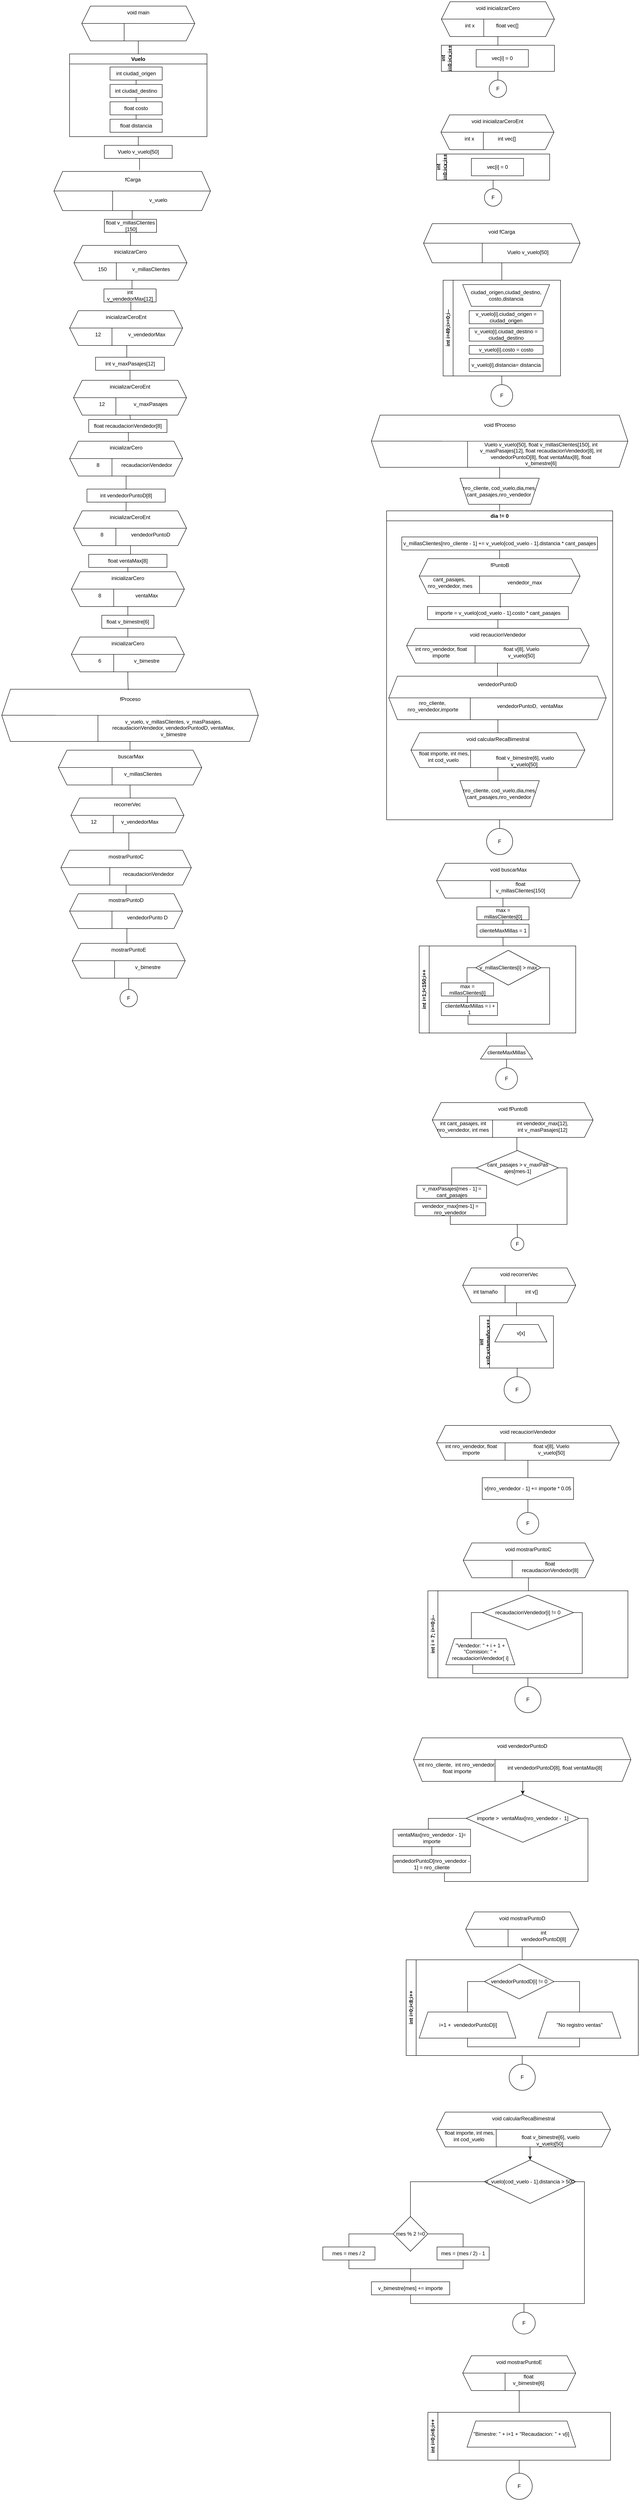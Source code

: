 <mxfile version="22.0.8" type="device">
  <diagram id="C5RBs43oDa-KdzZeNtuy" name="Page-1">
    <mxGraphModel dx="2532" dy="1218" grid="1" gridSize="10" guides="1" tooltips="1" connect="1" arrows="1" fold="1" page="1" pageScale="1" pageWidth="827" pageHeight="1169" math="0" shadow="0">
      <root>
        <mxCell id="WIyWlLk6GJQsqaUBKTNV-0" />
        <mxCell id="WIyWlLk6GJQsqaUBKTNV-1" parent="WIyWlLk6GJQsqaUBKTNV-0" />
        <mxCell id="2txYpKSFUq0930Tdio0c-0" value="" style="group" parent="WIyWlLk6GJQsqaUBKTNV-1" vertex="1" connectable="0">
          <mxGeometry x="284" y="70" width="260" height="80" as="geometry" />
        </mxCell>
        <mxCell id="2txYpKSFUq0930Tdio0c-1" value="" style="group;shadow=1;" parent="2txYpKSFUq0930Tdio0c-0" vertex="1" connectable="0">
          <mxGeometry width="260" height="80" as="geometry" />
        </mxCell>
        <mxCell id="2txYpKSFUq0930Tdio0c-2" value="" style="shape=hexagon;perimeter=hexagonPerimeter2;whiteSpace=wrap;html=1;fixedSize=1;size=20;" parent="2txYpKSFUq0930Tdio0c-1" vertex="1">
          <mxGeometry width="260" height="80" as="geometry" />
        </mxCell>
        <mxCell id="2txYpKSFUq0930Tdio0c-3" value="" style="endArrow=none;html=1;rounded=0;entryX=1;entryY=0.5;entryDx=0;entryDy=0;" parent="2txYpKSFUq0930Tdio0c-1" target="2txYpKSFUq0930Tdio0c-2" edge="1">
          <mxGeometry width="50" height="50" relative="1" as="geometry">
            <mxPoint y="39.86" as="sourcePoint" />
            <mxPoint x="173.333" y="39.86" as="targetPoint" />
          </mxGeometry>
        </mxCell>
        <mxCell id="2txYpKSFUq0930Tdio0c-6" value="void main" style="text;strokeColor=none;align=center;fillColor=none;html=1;verticalAlign=middle;whiteSpace=wrap;rounded=0;fontSize=12;fontFamily=Helvetica;fontColor=default;" parent="2txYpKSFUq0930Tdio0c-1" vertex="1">
          <mxGeometry x="65" y="10" width="130" height="10" as="geometry" />
        </mxCell>
        <mxCell id="2txYpKSFUq0930Tdio0c-7" value="" style="endArrow=none;html=1;rounded=0;fontFamily=Helvetica;fontSize=12;fontColor=default;exitX=0.375;exitY=1;exitDx=0;exitDy=0;movable=0;resizable=0;rotatable=0;deletable=0;editable=0;locked=1;connectable=0;" parent="2txYpKSFUq0930Tdio0c-0" source="2txYpKSFUq0930Tdio0c-2" edge="1">
          <mxGeometry width="50" height="50" relative="1" as="geometry">
            <mxPoint x="43.333" y="100" as="sourcePoint" />
            <mxPoint x="97.5" y="40" as="targetPoint" />
          </mxGeometry>
        </mxCell>
        <mxCell id="NoA-1LqvDk-Oqqbk6KPJ-243" style="edgeStyle=orthogonalEdgeStyle;shape=connector;rounded=0;orthogonalLoop=1;jettySize=auto;html=1;exitX=0.5;exitY=1;exitDx=0;exitDy=0;entryX=0.5;entryY=0;entryDx=0;entryDy=0;labelBackgroundColor=default;strokeColor=default;align=center;verticalAlign=middle;fontFamily=Helvetica;fontSize=11;fontColor=default;endArrow=none;endFill=0;" edge="1" parent="WIyWlLk6GJQsqaUBKTNV-1" source="2txYpKSFUq0930Tdio0c-8" target="2txYpKSFUq0930Tdio0c-18">
          <mxGeometry relative="1" as="geometry" />
        </mxCell>
        <mxCell id="2txYpKSFUq0930Tdio0c-8" value="Vuelo" style="swimlane;whiteSpace=wrap;html=1;" parent="WIyWlLk6GJQsqaUBKTNV-1" vertex="1">
          <mxGeometry x="256" y="180" width="316" height="190" as="geometry" />
        </mxCell>
        <mxCell id="NoA-1LqvDk-Oqqbk6KPJ-246" style="edgeStyle=orthogonalEdgeStyle;shape=connector;rounded=0;orthogonalLoop=1;jettySize=auto;html=1;exitX=0.5;exitY=1;exitDx=0;exitDy=0;entryX=0.5;entryY=0;entryDx=0;entryDy=0;labelBackgroundColor=default;strokeColor=default;align=center;verticalAlign=middle;fontFamily=Helvetica;fontSize=11;fontColor=default;endArrow=none;endFill=0;" edge="1" parent="2txYpKSFUq0930Tdio0c-8" source="2txYpKSFUq0930Tdio0c-9" target="2txYpKSFUq0930Tdio0c-16">
          <mxGeometry relative="1" as="geometry" />
        </mxCell>
        <mxCell id="2txYpKSFUq0930Tdio0c-9" value="int ciudad_origen" style="whiteSpace=wrap;html=1;" parent="2txYpKSFUq0930Tdio0c-8" vertex="1">
          <mxGeometry x="93" y="30" width="120" height="30" as="geometry" />
        </mxCell>
        <mxCell id="NoA-1LqvDk-Oqqbk6KPJ-244" style="edgeStyle=orthogonalEdgeStyle;shape=connector;rounded=0;orthogonalLoop=1;jettySize=auto;html=1;exitX=0.5;exitY=1;exitDx=0;exitDy=0;entryX=0.5;entryY=0;entryDx=0;entryDy=0;labelBackgroundColor=default;strokeColor=default;align=center;verticalAlign=middle;fontFamily=Helvetica;fontSize=11;fontColor=default;endArrow=none;endFill=0;" edge="1" parent="2txYpKSFUq0930Tdio0c-8" source="2txYpKSFUq0930Tdio0c-11" target="2txYpKSFUq0930Tdio0c-12">
          <mxGeometry relative="1" as="geometry" />
        </mxCell>
        <mxCell id="2txYpKSFUq0930Tdio0c-11" value="float costo" style="whiteSpace=wrap;html=1;" parent="2txYpKSFUq0930Tdio0c-8" vertex="1">
          <mxGeometry x="93" y="110" width="120" height="30" as="geometry" />
        </mxCell>
        <mxCell id="2txYpKSFUq0930Tdio0c-12" value="float distancia" style="whiteSpace=wrap;html=1;" parent="2txYpKSFUq0930Tdio0c-8" vertex="1">
          <mxGeometry x="93" y="150" width="120" height="30" as="geometry" />
        </mxCell>
        <mxCell id="NoA-1LqvDk-Oqqbk6KPJ-245" style="edgeStyle=orthogonalEdgeStyle;shape=connector;rounded=0;orthogonalLoop=1;jettySize=auto;html=1;exitX=0.5;exitY=1;exitDx=0;exitDy=0;entryX=0.5;entryY=0;entryDx=0;entryDy=0;labelBackgroundColor=default;strokeColor=default;align=center;verticalAlign=middle;fontFamily=Helvetica;fontSize=11;fontColor=default;endArrow=none;endFill=0;" edge="1" parent="2txYpKSFUq0930Tdio0c-8" source="2txYpKSFUq0930Tdio0c-16" target="2txYpKSFUq0930Tdio0c-11">
          <mxGeometry relative="1" as="geometry" />
        </mxCell>
        <mxCell id="2txYpKSFUq0930Tdio0c-16" value="int ciudad_destino" style="whiteSpace=wrap;html=1;" parent="2txYpKSFUq0930Tdio0c-8" vertex="1">
          <mxGeometry x="93" y="70" width="120" height="30" as="geometry" />
        </mxCell>
        <mxCell id="2txYpKSFUq0930Tdio0c-17" style="edgeStyle=orthogonalEdgeStyle;rounded=0;orthogonalLoop=1;jettySize=auto;html=1;exitX=0.5;exitY=1;exitDx=0;exitDy=0;endArrow=none;endFill=0;" parent="WIyWlLk6GJQsqaUBKTNV-1" source="2txYpKSFUq0930Tdio0c-2" target="2txYpKSFUq0930Tdio0c-8" edge="1">
          <mxGeometry relative="1" as="geometry" />
        </mxCell>
        <mxCell id="2txYpKSFUq0930Tdio0c-18" value="Vuelo v_vuelo[50]" style="whiteSpace=wrap;html=1;" parent="WIyWlLk6GJQsqaUBKTNV-1" vertex="1">
          <mxGeometry x="336" y="390" width="156" height="30" as="geometry" />
        </mxCell>
        <mxCell id="2txYpKSFUq0930Tdio0c-19" style="edgeStyle=orthogonalEdgeStyle;rounded=0;orthogonalLoop=1;jettySize=auto;html=1;exitX=0.5;exitY=1;exitDx=0;exitDy=0;entryX=0.5;entryY=0;entryDx=0;entryDy=0;endArrow=none;endFill=0;" parent="WIyWlLk6GJQsqaUBKTNV-1" source="2txYpKSFUq0930Tdio0c-20" target="2txYpKSFUq0930Tdio0c-26" edge="1">
          <mxGeometry relative="1" as="geometry" />
        </mxCell>
        <mxCell id="2txYpKSFUq0930Tdio0c-20" value="int i=49;i&amp;gt;=0;i--" style="swimlane;horizontal=0;whiteSpace=wrap;html=1;rounded=0;" parent="WIyWlLk6GJQsqaUBKTNV-1" vertex="1">
          <mxGeometry x="1115" y="700" width="270" height="220" as="geometry" />
        </mxCell>
        <mxCell id="2txYpKSFUq0930Tdio0c-21" value="ciudad_origen,ciudad_destino, costo,distancia" style="shape=trapezoid;perimeter=trapezoidPerimeter;whiteSpace=wrap;html=1;fixedSize=1;direction=west;rounded=0;" parent="2txYpKSFUq0930Tdio0c-20" vertex="1">
          <mxGeometry x="45" y="10" width="200" height="50" as="geometry" />
        </mxCell>
        <mxCell id="2txYpKSFUq0930Tdio0c-22" value="v_vuelo[i].ciudad_origen = ciudad_origen" style="whiteSpace=wrap;html=1;rounded=0;" parent="2txYpKSFUq0930Tdio0c-20" vertex="1">
          <mxGeometry x="60" y="70" width="170" height="30" as="geometry" />
        </mxCell>
        <mxCell id="2txYpKSFUq0930Tdio0c-23" value="v_vuelo[i].ciudad_destino = ciudad_destino" style="whiteSpace=wrap;html=1;rounded=0;" parent="2txYpKSFUq0930Tdio0c-20" vertex="1">
          <mxGeometry x="60" y="110" width="170" height="30" as="geometry" />
        </mxCell>
        <mxCell id="2txYpKSFUq0930Tdio0c-24" value="v_vuelo[i].costo = costo" style="whiteSpace=wrap;html=1;rounded=0;" parent="2txYpKSFUq0930Tdio0c-20" vertex="1">
          <mxGeometry x="60" y="150" width="170" height="20" as="geometry" />
        </mxCell>
        <mxCell id="2txYpKSFUq0930Tdio0c-25" value="v_vuelo[i].distancia= distancia" style="whiteSpace=wrap;html=1;rounded=0;" parent="2txYpKSFUq0930Tdio0c-20" vertex="1">
          <mxGeometry x="60" y="180" width="170" height="30" as="geometry" />
        </mxCell>
        <mxCell id="2txYpKSFUq0930Tdio0c-26" value="F" style="ellipse;whiteSpace=wrap;html=1;rounded=0;" parent="WIyWlLk6GJQsqaUBKTNV-1" vertex="1">
          <mxGeometry x="1225" y="940" width="50" height="50" as="geometry" />
        </mxCell>
        <mxCell id="2txYpKSFUq0930Tdio0c-27" value="" style="group;rounded=0;" parent="WIyWlLk6GJQsqaUBKTNV-1" vertex="1" connectable="0">
          <mxGeometry x="1070" y="570" width="360" height="90" as="geometry" />
        </mxCell>
        <mxCell id="2txYpKSFUq0930Tdio0c-28" value="" style="group;shadow=1;rounded=0;" parent="2txYpKSFUq0930Tdio0c-27" vertex="1" connectable="0">
          <mxGeometry width="360" height="90.0" as="geometry" />
        </mxCell>
        <mxCell id="2txYpKSFUq0930Tdio0c-29" value="" style="shape=hexagon;perimeter=hexagonPerimeter2;whiteSpace=wrap;html=1;fixedSize=1;size=20;rounded=0;" parent="2txYpKSFUq0930Tdio0c-28" vertex="1">
          <mxGeometry width="360" height="90.0" as="geometry" />
        </mxCell>
        <mxCell id="2txYpKSFUq0930Tdio0c-30" value="" style="endArrow=none;html=1;rounded=0;entryX=1;entryY=0.5;entryDx=0;entryDy=0;" parent="2txYpKSFUq0930Tdio0c-28" target="2txYpKSFUq0930Tdio0c-29" edge="1">
          <mxGeometry width="50" height="50" relative="1" as="geometry">
            <mxPoint y="44.843" as="sourcePoint" />
            <mxPoint x="240.0" y="44.843" as="targetPoint" />
          </mxGeometry>
        </mxCell>
        <mxCell id="2txYpKSFUq0930Tdio0c-31" value="Vuelo v_vuelo[50]" style="text;align=center;html=1;verticalAlign=middle;whiteSpace=wrap;rounded=0;fontSize=12;fontFamily=Helvetica;" parent="2txYpKSFUq0930Tdio0c-28" vertex="1">
          <mxGeometry x="130" y="49.091" width="220" height="33.75" as="geometry" />
        </mxCell>
        <mxCell id="2txYpKSFUq0930Tdio0c-32" value="void fCarga" style="text;align=center;html=1;verticalAlign=middle;whiteSpace=wrap;rounded=0;fontSize=12;fontFamily=Helvetica;" parent="2txYpKSFUq0930Tdio0c-28" vertex="1">
          <mxGeometry x="90" y="16.364" width="180" height="6.136" as="geometry" />
        </mxCell>
        <mxCell id="2txYpKSFUq0930Tdio0c-33" value="" style="endArrow=none;html=1;rounded=0;fontFamily=Helvetica;fontSize=12;fontColor=default;exitX=0.375;exitY=1;exitDx=0;exitDy=0;" parent="2txYpKSFUq0930Tdio0c-27" source="2txYpKSFUq0930Tdio0c-29" edge="1">
          <mxGeometry width="50" height="50" relative="1" as="geometry">
            <mxPoint x="60.0" y="112.5" as="sourcePoint" />
            <mxPoint x="135" y="45.0" as="targetPoint" />
          </mxGeometry>
        </mxCell>
        <mxCell id="2txYpKSFUq0930Tdio0c-34" style="edgeStyle=orthogonalEdgeStyle;rounded=0;orthogonalLoop=1;jettySize=auto;html=1;exitX=0.5;exitY=1;exitDx=0;exitDy=0;entryX=0.5;entryY=0;entryDx=0;entryDy=0;endArrow=none;endFill=0;" parent="WIyWlLk6GJQsqaUBKTNV-1" source="2txYpKSFUq0930Tdio0c-29" target="2txYpKSFUq0930Tdio0c-20" edge="1">
          <mxGeometry relative="1" as="geometry" />
        </mxCell>
        <mxCell id="2txYpKSFUq0930Tdio0c-35" value="" style="group;rounded=0;" parent="WIyWlLk6GJQsqaUBKTNV-1" vertex="1" connectable="0">
          <mxGeometry x="220" y="450" width="360" height="90" as="geometry" />
        </mxCell>
        <mxCell id="2txYpKSFUq0930Tdio0c-36" value="" style="group;shadow=1;rounded=0;" parent="2txYpKSFUq0930Tdio0c-35" vertex="1" connectable="0">
          <mxGeometry width="360" height="90.0" as="geometry" />
        </mxCell>
        <mxCell id="2txYpKSFUq0930Tdio0c-37" value="" style="shape=hexagon;perimeter=hexagonPerimeter2;whiteSpace=wrap;html=1;fixedSize=1;size=20;rounded=0;" parent="2txYpKSFUq0930Tdio0c-36" vertex="1">
          <mxGeometry width="360" height="90.0" as="geometry" />
        </mxCell>
        <mxCell id="2txYpKSFUq0930Tdio0c-38" value="" style="endArrow=none;html=1;rounded=0;entryX=1;entryY=0.5;entryDx=0;entryDy=0;" parent="2txYpKSFUq0930Tdio0c-36" target="2txYpKSFUq0930Tdio0c-37" edge="1">
          <mxGeometry width="50" height="50" relative="1" as="geometry">
            <mxPoint y="44.843" as="sourcePoint" />
            <mxPoint x="240.0" y="44.843" as="targetPoint" />
          </mxGeometry>
        </mxCell>
        <mxCell id="2txYpKSFUq0930Tdio0c-39" value="v_vuelo" style="text;align=center;html=1;verticalAlign=middle;whiteSpace=wrap;rounded=0;fontSize=12;fontFamily=Helvetica;" parent="2txYpKSFUq0930Tdio0c-36" vertex="1">
          <mxGeometry x="130" y="49.091" width="220" height="33.75" as="geometry" />
        </mxCell>
        <mxCell id="2txYpKSFUq0930Tdio0c-40" value="&amp;nbsp;fCarga" style="text;align=center;html=1;verticalAlign=middle;whiteSpace=wrap;rounded=0;fontSize=12;fontFamily=Helvetica;" parent="2txYpKSFUq0930Tdio0c-36" vertex="1">
          <mxGeometry x="90" y="16.364" width="180" height="6.136" as="geometry" />
        </mxCell>
        <mxCell id="2txYpKSFUq0930Tdio0c-41" value="" style="endArrow=none;html=1;rounded=0;fontFamily=Helvetica;fontSize=12;fontColor=default;exitX=0.375;exitY=1;exitDx=0;exitDy=0;" parent="2txYpKSFUq0930Tdio0c-35" source="2txYpKSFUq0930Tdio0c-37" edge="1">
          <mxGeometry width="50" height="50" relative="1" as="geometry">
            <mxPoint x="60.0" y="112.5" as="sourcePoint" />
            <mxPoint x="135" y="45.0" as="targetPoint" />
          </mxGeometry>
        </mxCell>
        <mxCell id="2txYpKSFUq0930Tdio0c-42" value="dia != 0" style="swimlane;whiteSpace=wrap;html=1;rounded=0;" parent="WIyWlLk6GJQsqaUBKTNV-1" vertex="1">
          <mxGeometry x="985" y="1230" width="520" height="710" as="geometry" />
        </mxCell>
        <mxCell id="2txYpKSFUq0930Tdio0c-43" value="nro_cliente, cod_vuelo,dia,mes, cant_pasajes,nro_vendedor&amp;nbsp;" style="shape=trapezoid;perimeter=trapezoidPerimeter;whiteSpace=wrap;html=1;fixedSize=1;direction=west;rounded=0;" parent="2txYpKSFUq0930Tdio0c-42" vertex="1">
          <mxGeometry x="168.82" y="620" width="182.37" height="60" as="geometry" />
        </mxCell>
        <mxCell id="NoA-1LqvDk-Oqqbk6KPJ-206" style="edgeStyle=orthogonalEdgeStyle;rounded=0;orthogonalLoop=1;jettySize=auto;html=1;exitX=0.5;exitY=1;exitDx=0;exitDy=0;entryX=0.5;entryY=0;entryDx=0;entryDy=0;endArrow=none;endFill=0;" edge="1" parent="2txYpKSFUq0930Tdio0c-42" source="2txYpKSFUq0930Tdio0c-239" target="2txYpKSFUq0930Tdio0c-445">
          <mxGeometry relative="1" as="geometry" />
        </mxCell>
        <mxCell id="2txYpKSFUq0930Tdio0c-239" value="v_millasClientes[nro_cliente - 1] += v_vuelo[cod_vuelo - 1].distancia * cant_pasajes" style="whiteSpace=wrap;html=1;" parent="2txYpKSFUq0930Tdio0c-42" vertex="1">
          <mxGeometry x="35" y="60" width="450" height="30" as="geometry" />
        </mxCell>
        <mxCell id="2txYpKSFUq0930Tdio0c-443" value="" style="group" parent="2txYpKSFUq0930Tdio0c-42" vertex="1" connectable="0">
          <mxGeometry x="75" y="110" width="370" height="80" as="geometry" />
        </mxCell>
        <mxCell id="2txYpKSFUq0930Tdio0c-444" value="" style="group;shadow=1;" parent="2txYpKSFUq0930Tdio0c-443" vertex="1" connectable="0">
          <mxGeometry width="370.0" height="80" as="geometry" />
        </mxCell>
        <mxCell id="2txYpKSFUq0930Tdio0c-445" value="" style="shape=hexagon;perimeter=hexagonPerimeter2;whiteSpace=wrap;html=1;fixedSize=1;size=20;" parent="2txYpKSFUq0930Tdio0c-444" vertex="1">
          <mxGeometry width="370.0" height="80" as="geometry" />
        </mxCell>
        <mxCell id="2txYpKSFUq0930Tdio0c-446" value="" style="endArrow=none;html=1;rounded=0;entryX=1;entryY=0.5;entryDx=0;entryDy=0;" parent="2txYpKSFUq0930Tdio0c-444" target="2txYpKSFUq0930Tdio0c-445" edge="1">
          <mxGeometry width="50" height="50" relative="1" as="geometry">
            <mxPoint y="39.86" as="sourcePoint" />
            <mxPoint x="246.667" y="39.86" as="targetPoint" />
          </mxGeometry>
        </mxCell>
        <mxCell id="2txYpKSFUq0930Tdio0c-447" value="cant_pasajes,&amp;nbsp; nro_vendedor, mes" style="text;strokeColor=none;align=center;fillColor=none;html=1;verticalAlign=middle;whiteSpace=wrap;rounded=0;fontSize=12;fontFamily=Helvetica;fontColor=default;" parent="2txYpKSFUq0930Tdio0c-444" vertex="1">
          <mxGeometry x="0.002" y="40" width="141.833" height="30" as="geometry" />
        </mxCell>
        <mxCell id="2txYpKSFUq0930Tdio0c-448" value="fPuntoB" style="text;strokeColor=none;align=center;fillColor=none;html=1;verticalAlign=middle;whiteSpace=wrap;rounded=0;fontSize=12;fontFamily=Helvetica;fontColor=default;" parent="2txYpKSFUq0930Tdio0c-444" vertex="1">
          <mxGeometry x="92.5" y="10" width="185.0" height="10" as="geometry" />
        </mxCell>
        <mxCell id="2txYpKSFUq0930Tdio0c-449" value="&amp;nbsp;vendedor_max" style="text;strokeColor=none;align=center;fillColor=none;html=1;verticalAlign=middle;whiteSpace=wrap;rounded=0;" parent="2txYpKSFUq0930Tdio0c-444" vertex="1">
          <mxGeometry x="203.5" y="40" width="74" height="30" as="geometry" />
        </mxCell>
        <mxCell id="2txYpKSFUq0930Tdio0c-450" value="" style="endArrow=none;html=1;rounded=0;fontFamily=Helvetica;fontSize=12;fontColor=default;exitX=0.375;exitY=1;exitDx=0;exitDy=0;movable=0;resizable=0;rotatable=0;deletable=0;editable=0;locked=1;connectable=0;" parent="2txYpKSFUq0930Tdio0c-443" source="2txYpKSFUq0930Tdio0c-445" edge="1">
          <mxGeometry width="50" height="50" relative="1" as="geometry">
            <mxPoint x="61.667" y="100" as="sourcePoint" />
            <mxPoint x="138.75" y="40" as="targetPoint" />
          </mxGeometry>
        </mxCell>
        <mxCell id="NoA-1LqvDk-Oqqbk6KPJ-208" style="edgeStyle=orthogonalEdgeStyle;rounded=0;orthogonalLoop=1;jettySize=auto;html=1;exitX=0.5;exitY=1;exitDx=0;exitDy=0;entryX=0.5;entryY=0;entryDx=0;entryDy=0;endArrow=none;endFill=0;" edge="1" parent="2txYpKSFUq0930Tdio0c-42" source="NoA-1LqvDk-Oqqbk6KPJ-2" target="NoA-1LqvDk-Oqqbk6KPJ-50">
          <mxGeometry relative="1" as="geometry" />
        </mxCell>
        <mxCell id="NoA-1LqvDk-Oqqbk6KPJ-2" value="importe = v_vuelo[cod_vuelo - 1].costo * cant_pasajes" style="whiteSpace=wrap;html=1;" vertex="1" parent="2txYpKSFUq0930Tdio0c-42">
          <mxGeometry x="94" y="220" width="324" height="30" as="geometry" />
        </mxCell>
        <mxCell id="NoA-1LqvDk-Oqqbk6KPJ-48" value="" style="group" vertex="1" connectable="0" parent="2txYpKSFUq0930Tdio0c-42">
          <mxGeometry x="46" y="270" width="420" height="80" as="geometry" />
        </mxCell>
        <mxCell id="NoA-1LqvDk-Oqqbk6KPJ-49" value="" style="group;shadow=1;" vertex="1" connectable="0" parent="NoA-1LqvDk-Oqqbk6KPJ-48">
          <mxGeometry width="420" height="80" as="geometry" />
        </mxCell>
        <mxCell id="NoA-1LqvDk-Oqqbk6KPJ-50" value="" style="shape=hexagon;perimeter=hexagonPerimeter2;whiteSpace=wrap;html=1;fixedSize=1;size=20;" vertex="1" parent="NoA-1LqvDk-Oqqbk6KPJ-49">
          <mxGeometry width="420" height="80" as="geometry" />
        </mxCell>
        <mxCell id="NoA-1LqvDk-Oqqbk6KPJ-51" value="" style="endArrow=none;html=1;rounded=0;entryX=1;entryY=0.5;entryDx=0;entryDy=0;" edge="1" parent="NoA-1LqvDk-Oqqbk6KPJ-49" target="NoA-1LqvDk-Oqqbk6KPJ-50">
          <mxGeometry width="50" height="50" relative="1" as="geometry">
            <mxPoint y="39.86" as="sourcePoint" />
            <mxPoint x="280.0" y="39.86" as="targetPoint" />
          </mxGeometry>
        </mxCell>
        <mxCell id="NoA-1LqvDk-Oqqbk6KPJ-52" value="int nro_vendedor, float importe" style="text;strokeColor=none;align=center;fillColor=none;html=1;verticalAlign=middle;whiteSpace=wrap;rounded=0;fontSize=12;fontFamily=Helvetica;fontColor=default;" vertex="1" parent="NoA-1LqvDk-Oqqbk6KPJ-49">
          <mxGeometry y="40" width="158.8" height="30" as="geometry" />
        </mxCell>
        <mxCell id="NoA-1LqvDk-Oqqbk6KPJ-53" value="float v[8], Vuelo v_vuelo[50]" style="text;strokeColor=none;align=center;fillColor=none;html=1;verticalAlign=middle;whiteSpace=wrap;rounded=0;fontSize=12;fontFamily=Helvetica;fontColor=default;" vertex="1" parent="NoA-1LqvDk-Oqqbk6KPJ-49">
          <mxGeometry x="194.326" y="40" width="140.0" height="30" as="geometry" />
        </mxCell>
        <mxCell id="NoA-1LqvDk-Oqqbk6KPJ-54" value="void recaucionVendedor" style="text;strokeColor=none;align=center;fillColor=none;html=1;verticalAlign=middle;whiteSpace=wrap;rounded=0;fontSize=12;fontFamily=Helvetica;fontColor=default;" vertex="1" parent="NoA-1LqvDk-Oqqbk6KPJ-49">
          <mxGeometry x="105" y="10" width="210" height="10" as="geometry" />
        </mxCell>
        <mxCell id="NoA-1LqvDk-Oqqbk6KPJ-55" value="" style="endArrow=none;html=1;rounded=0;fontFamily=Helvetica;fontSize=12;fontColor=default;exitX=0.375;exitY=1;exitDx=0;exitDy=0;movable=0;resizable=0;rotatable=0;deletable=0;editable=0;locked=1;connectable=0;" edge="1" parent="NoA-1LqvDk-Oqqbk6KPJ-48" source="NoA-1LqvDk-Oqqbk6KPJ-50">
          <mxGeometry width="50" height="50" relative="1" as="geometry">
            <mxPoint x="70.0" y="100" as="sourcePoint" />
            <mxPoint x="157.5" y="40" as="targetPoint" />
          </mxGeometry>
        </mxCell>
        <mxCell id="NoA-1LqvDk-Oqqbk6KPJ-199" value="" style="group" vertex="1" connectable="0" parent="2txYpKSFUq0930Tdio0c-42">
          <mxGeometry x="56.0" y="510" width="400.0" height="80" as="geometry" />
        </mxCell>
        <mxCell id="NoA-1LqvDk-Oqqbk6KPJ-200" value="" style="shape=hexagon;perimeter=hexagonPerimeter2;whiteSpace=wrap;html=1;fixedSize=1;size=20;movable=1;resizable=1;rotatable=1;deletable=1;editable=1;locked=0;connectable=1;container=0;" vertex="1" parent="NoA-1LqvDk-Oqqbk6KPJ-199">
          <mxGeometry width="400" height="80" as="geometry" />
        </mxCell>
        <mxCell id="NoA-1LqvDk-Oqqbk6KPJ-201" value="" style="endArrow=none;html=1;rounded=0;entryX=1;entryY=0.5;entryDx=0;entryDy=0;movable=1;resizable=1;rotatable=1;deletable=1;editable=1;locked=0;connectable=1;" edge="1" parent="NoA-1LqvDk-Oqqbk6KPJ-199" target="NoA-1LqvDk-Oqqbk6KPJ-200">
          <mxGeometry width="50" height="50" relative="1" as="geometry">
            <mxPoint y="39.86" as="sourcePoint" />
            <mxPoint x="266.667" y="39.86" as="targetPoint" />
          </mxGeometry>
        </mxCell>
        <mxCell id="NoA-1LqvDk-Oqqbk6KPJ-202" value="&amp;nbsp;float importe, int mes, int cod_vuelo" style="text;strokeColor=none;align=center;fillColor=none;html=1;verticalAlign=middle;whiteSpace=wrap;rounded=0;fontSize=12;fontFamily=Helvetica;fontColor=default;movable=1;resizable=1;rotatable=1;deletable=1;editable=1;locked=0;connectable=1;container=0;" vertex="1" parent="NoA-1LqvDk-Oqqbk6KPJ-199">
          <mxGeometry x="7.687" y="40" width="133.333" height="30" as="geometry" />
        </mxCell>
        <mxCell id="NoA-1LqvDk-Oqqbk6KPJ-203" value="&amp;nbsp;float v_bimestre[6], vuelo v_vuelo[50]" style="text;strokeColor=none;align=center;fillColor=none;html=1;verticalAlign=middle;whiteSpace=wrap;rounded=0;fontSize=12;fontFamily=Helvetica;fontColor=default;movable=1;resizable=1;rotatable=1;deletable=1;editable=1;locked=0;connectable=1;container=0;" vertex="1" parent="NoA-1LqvDk-Oqqbk6KPJ-199">
          <mxGeometry x="166.662" y="50" width="187.185" height="30" as="geometry" />
        </mxCell>
        <mxCell id="NoA-1LqvDk-Oqqbk6KPJ-204" value="void calcularRecaBimestral" style="text;strokeColor=none;align=center;fillColor=none;html=1;verticalAlign=middle;whiteSpace=wrap;rounded=0;fontSize=12;fontFamily=Helvetica;fontColor=default;movable=1;resizable=1;rotatable=1;deletable=1;editable=1;locked=0;connectable=1;container=0;" vertex="1" parent="NoA-1LqvDk-Oqqbk6KPJ-199">
          <mxGeometry x="100" y="10" width="200" height="10" as="geometry" />
        </mxCell>
        <mxCell id="NoA-1LqvDk-Oqqbk6KPJ-205" value="" style="endArrow=none;html=1;rounded=0;fontFamily=Helvetica;fontSize=12;fontColor=default;movable=1;resizable=1;rotatable=1;deletable=1;editable=1;locked=0;connectable=1;exitX=0.343;exitY=0.998;exitDx=0;exitDy=0;exitPerimeter=0;" edge="1" parent="NoA-1LqvDk-Oqqbk6KPJ-199" source="NoA-1LqvDk-Oqqbk6KPJ-200">
          <mxGeometry width="50" height="50" relative="1" as="geometry">
            <mxPoint x="138.84" y="80" as="sourcePoint" />
            <mxPoint x="137.09" y="40" as="targetPoint" />
          </mxGeometry>
        </mxCell>
        <mxCell id="NoA-1LqvDk-Oqqbk6KPJ-207" style="edgeStyle=orthogonalEdgeStyle;rounded=0;orthogonalLoop=1;jettySize=auto;html=1;exitX=0.5;exitY=1;exitDx=0;exitDy=0;entryX=0.517;entryY=0.087;entryDx=0;entryDy=0;entryPerimeter=0;endArrow=none;endFill=0;" edge="1" parent="2txYpKSFUq0930Tdio0c-42" source="2txYpKSFUq0930Tdio0c-445" target="NoA-1LqvDk-Oqqbk6KPJ-2">
          <mxGeometry relative="1" as="geometry" />
        </mxCell>
        <mxCell id="NoA-1LqvDk-Oqqbk6KPJ-211" style="edgeStyle=orthogonalEdgeStyle;rounded=0;orthogonalLoop=1;jettySize=auto;html=1;exitX=0.5;exitY=1;exitDx=0;exitDy=0;entryX=0.178;entryY=1;entryDx=0;entryDy=0;entryPerimeter=0;endArrow=none;endFill=0;" edge="1" parent="2txYpKSFUq0930Tdio0c-42" source="2txYpKSFUq0930Tdio0c-43" target="NoA-1LqvDk-Oqqbk6KPJ-203">
          <mxGeometry relative="1" as="geometry" />
        </mxCell>
        <mxCell id="2txYpKSFUq0930Tdio0c-82" value="" style="group;rounded=0;" parent="WIyWlLk6GJQsqaUBKTNV-1" vertex="1" connectable="0">
          <mxGeometry x="950" y="1010" width="590" height="120" as="geometry" />
        </mxCell>
        <mxCell id="2txYpKSFUq0930Tdio0c-83" value="" style="group;shadow=1;rounded=0;" parent="2txYpKSFUq0930Tdio0c-82" vertex="1" connectable="0">
          <mxGeometry width="590" height="120" as="geometry" />
        </mxCell>
        <mxCell id="2txYpKSFUq0930Tdio0c-84" value="" style="shape=hexagon;perimeter=hexagonPerimeter2;whiteSpace=wrap;html=1;fixedSize=1;size=20;rounded=0;" parent="2txYpKSFUq0930Tdio0c-83" vertex="1">
          <mxGeometry width="590" height="120" as="geometry" />
        </mxCell>
        <mxCell id="2txYpKSFUq0930Tdio0c-85" value="" style="endArrow=none;html=1;rounded=0;entryX=1;entryY=0.5;entryDx=0;entryDy=0;" parent="2txYpKSFUq0930Tdio0c-83" target="2txYpKSFUq0930Tdio0c-84" edge="1">
          <mxGeometry width="50" height="50" relative="1" as="geometry">
            <mxPoint y="59.79" as="sourcePoint" />
            <mxPoint x="393.333" y="59.79" as="targetPoint" />
          </mxGeometry>
        </mxCell>
        <mxCell id="2txYpKSFUq0930Tdio0c-87" value="void fProceso" style="text;align=center;html=1;verticalAlign=middle;whiteSpace=wrap;rounded=0;fontSize=12;fontFamily=Helvetica;" parent="2txYpKSFUq0930Tdio0c-83" vertex="1">
          <mxGeometry x="147.5" y="15" width="295" height="15" as="geometry" />
        </mxCell>
        <mxCell id="2txYpKSFUq0930Tdio0c-102" value="Vuelo v_vuelo[50], float v_millasClientes[150], int v_masPasajes[12], float recaudacionVendedor[8], int vendedorPuntoD[8], float ventaMax[8], float v_bimestre[6]" style="text;strokeColor=none;align=center;fillColor=none;html=1;verticalAlign=middle;whiteSpace=wrap;rounded=0;" parent="2txYpKSFUq0930Tdio0c-83" vertex="1">
          <mxGeometry x="240" y="74" width="300" height="30" as="geometry" />
        </mxCell>
        <mxCell id="2txYpKSFUq0930Tdio0c-88" value="" style="endArrow=none;html=1;rounded=0;fontFamily=Helvetica;fontSize=12;fontColor=default;exitX=0.375;exitY=1;exitDx=0;exitDy=0;" parent="2txYpKSFUq0930Tdio0c-82" source="2txYpKSFUq0930Tdio0c-84" edge="1">
          <mxGeometry width="50" height="50" relative="1" as="geometry">
            <mxPoint x="98.333" y="150" as="sourcePoint" />
            <mxPoint x="221.25" y="60" as="targetPoint" />
          </mxGeometry>
        </mxCell>
        <mxCell id="2txYpKSFUq0930Tdio0c-89" style="edgeStyle=orthogonalEdgeStyle;rounded=0;orthogonalLoop=1;jettySize=auto;html=1;exitX=0.5;exitY=0;exitDx=0;exitDy=0;entryX=0.5;entryY=0;entryDx=0;entryDy=0;endArrow=none;endFill=0;" parent="WIyWlLk6GJQsqaUBKTNV-1" source="2txYpKSFUq0930Tdio0c-90" target="2txYpKSFUq0930Tdio0c-42" edge="1">
          <mxGeometry relative="1" as="geometry" />
        </mxCell>
        <mxCell id="2txYpKSFUq0930Tdio0c-90" value="nro_cliente, cod_vuelo,dia,mes, cant_pasajes,nro_vendedor&amp;nbsp;" style="shape=trapezoid;perimeter=trapezoidPerimeter;whiteSpace=wrap;html=1;fixedSize=1;direction=west;rounded=0;" parent="WIyWlLk6GJQsqaUBKTNV-1" vertex="1">
          <mxGeometry x="1153.82" y="1155" width="182.37" height="60" as="geometry" />
        </mxCell>
        <mxCell id="2txYpKSFUq0930Tdio0c-91" style="edgeStyle=orthogonalEdgeStyle;rounded=0;orthogonalLoop=1;jettySize=auto;html=1;exitX=0.5;exitY=1;exitDx=0;exitDy=0;entryX=0.5;entryY=1;entryDx=0;entryDy=0;endArrow=none;endFill=0;" parent="WIyWlLk6GJQsqaUBKTNV-1" source="2txYpKSFUq0930Tdio0c-84" target="2txYpKSFUq0930Tdio0c-90" edge="1">
          <mxGeometry relative="1" as="geometry" />
        </mxCell>
        <mxCell id="2txYpKSFUq0930Tdio0c-110" value="" style="group;rounded=0;" parent="WIyWlLk6GJQsqaUBKTNV-1" vertex="1" connectable="0">
          <mxGeometry x="100" y="1640" width="590" height="120" as="geometry" />
        </mxCell>
        <mxCell id="2txYpKSFUq0930Tdio0c-111" value="" style="group;shadow=1;rounded=0;" parent="2txYpKSFUq0930Tdio0c-110" vertex="1" connectable="0">
          <mxGeometry width="590" height="120" as="geometry" />
        </mxCell>
        <mxCell id="2txYpKSFUq0930Tdio0c-112" value="" style="shape=hexagon;perimeter=hexagonPerimeter2;whiteSpace=wrap;html=1;fixedSize=1;size=20;rounded=0;" parent="2txYpKSFUq0930Tdio0c-111" vertex="1">
          <mxGeometry width="590" height="120" as="geometry" />
        </mxCell>
        <mxCell id="2txYpKSFUq0930Tdio0c-113" value="" style="endArrow=none;html=1;rounded=0;entryX=1;entryY=0.5;entryDx=0;entryDy=0;" parent="2txYpKSFUq0930Tdio0c-111" target="2txYpKSFUq0930Tdio0c-112" edge="1">
          <mxGeometry width="50" height="50" relative="1" as="geometry">
            <mxPoint y="59.79" as="sourcePoint" />
            <mxPoint x="393.333" y="59.79" as="targetPoint" />
          </mxGeometry>
        </mxCell>
        <mxCell id="2txYpKSFUq0930Tdio0c-114" value="fProceso" style="text;align=center;html=1;verticalAlign=middle;whiteSpace=wrap;rounded=0;fontSize=12;fontFamily=Helvetica;" parent="2txYpKSFUq0930Tdio0c-111" vertex="1">
          <mxGeometry x="147.5" y="15" width="295" height="15" as="geometry" />
        </mxCell>
        <mxCell id="2txYpKSFUq0930Tdio0c-115" value="v_vuelo, v_millasClientes, v_masPasajes, recaudacionVendedor, vendedorPuntodD, ventaMax, v_bimestre" style="text;strokeColor=none;align=center;fillColor=none;html=1;verticalAlign=middle;whiteSpace=wrap;rounded=0;" parent="2txYpKSFUq0930Tdio0c-111" vertex="1">
          <mxGeometry x="250" y="74" width="290" height="30" as="geometry" />
        </mxCell>
        <mxCell id="2txYpKSFUq0930Tdio0c-116" value="" style="endArrow=none;html=1;rounded=0;fontFamily=Helvetica;fontSize=12;fontColor=default;exitX=0.375;exitY=1;exitDx=0;exitDy=0;" parent="2txYpKSFUq0930Tdio0c-110" source="2txYpKSFUq0930Tdio0c-112" edge="1">
          <mxGeometry width="50" height="50" relative="1" as="geometry">
            <mxPoint x="98.333" y="150" as="sourcePoint" />
            <mxPoint x="221.25" y="60" as="targetPoint" />
          </mxGeometry>
        </mxCell>
        <mxCell id="NoA-1LqvDk-Oqqbk6KPJ-240" value="" style="edgeStyle=orthogonalEdgeStyle;shape=connector;rounded=0;orthogonalLoop=1;jettySize=auto;html=1;labelBackgroundColor=default;strokeColor=default;align=center;verticalAlign=middle;fontFamily=Helvetica;fontSize=11;fontColor=default;endArrow=none;endFill=0;" edge="1" parent="WIyWlLk6GJQsqaUBKTNV-1" source="2txYpKSFUq0930Tdio0c-117" target="2txYpKSFUq0930Tdio0c-137">
          <mxGeometry relative="1" as="geometry" />
        </mxCell>
        <mxCell id="2txYpKSFUq0930Tdio0c-117" value="float v_millasClientes&lt;br&gt;&amp;nbsp;[150]" style="whiteSpace=wrap;html=1;" parent="WIyWlLk6GJQsqaUBKTNV-1" vertex="1">
          <mxGeometry x="336" y="560" width="120" height="30" as="geometry" />
        </mxCell>
        <mxCell id="2txYpKSFUq0930Tdio0c-118" value="" style="group" parent="WIyWlLk6GJQsqaUBKTNV-1" vertex="1" connectable="0">
          <mxGeometry x="1111" y="60" width="260" height="80" as="geometry" />
        </mxCell>
        <mxCell id="2txYpKSFUq0930Tdio0c-119" value="" style="group;shadow=1;" parent="2txYpKSFUq0930Tdio0c-118" vertex="1" connectable="0">
          <mxGeometry width="260" height="80" as="geometry" />
        </mxCell>
        <mxCell id="2txYpKSFUq0930Tdio0c-120" value="" style="shape=hexagon;perimeter=hexagonPerimeter2;whiteSpace=wrap;html=1;fixedSize=1;size=20;" parent="2txYpKSFUq0930Tdio0c-119" vertex="1">
          <mxGeometry width="260" height="80" as="geometry" />
        </mxCell>
        <mxCell id="2txYpKSFUq0930Tdio0c-121" value="" style="endArrow=none;html=1;rounded=0;entryX=1;entryY=0.5;entryDx=0;entryDy=0;" parent="2txYpKSFUq0930Tdio0c-119" target="2txYpKSFUq0930Tdio0c-120" edge="1">
          <mxGeometry width="50" height="50" relative="1" as="geometry">
            <mxPoint y="39.86" as="sourcePoint" />
            <mxPoint x="173.333" y="39.86" as="targetPoint" />
          </mxGeometry>
        </mxCell>
        <mxCell id="2txYpKSFUq0930Tdio0c-122" value="int x" style="text;strokeColor=none;align=center;fillColor=none;html=1;verticalAlign=middle;whiteSpace=wrap;rounded=0;fontSize=12;fontFamily=Helvetica;fontColor=default;" parent="2txYpKSFUq0930Tdio0c-119" vertex="1">
          <mxGeometry x="21.667" y="40" width="86.667" height="30" as="geometry" />
        </mxCell>
        <mxCell id="2txYpKSFUq0930Tdio0c-123" value="float vec[]" style="text;strokeColor=none;align=center;fillColor=none;html=1;verticalAlign=middle;whiteSpace=wrap;rounded=0;fontSize=12;fontFamily=Helvetica;fontColor=default;" parent="2txYpKSFUq0930Tdio0c-119" vertex="1">
          <mxGeometry x="108.333" y="40" width="86.667" height="30" as="geometry" />
        </mxCell>
        <mxCell id="2txYpKSFUq0930Tdio0c-124" value="void inicializarCero" style="text;strokeColor=none;align=center;fillColor=none;html=1;verticalAlign=middle;whiteSpace=wrap;rounded=0;fontSize=12;fontFamily=Helvetica;fontColor=default;" parent="2txYpKSFUq0930Tdio0c-119" vertex="1">
          <mxGeometry x="65" y="10" width="130" height="10" as="geometry" />
        </mxCell>
        <mxCell id="2txYpKSFUq0930Tdio0c-125" value="" style="endArrow=none;html=1;rounded=0;fontFamily=Helvetica;fontSize=12;fontColor=default;exitX=0.375;exitY=1;exitDx=0;exitDy=0;movable=0;resizable=0;rotatable=0;deletable=0;editable=0;locked=1;connectable=0;" parent="2txYpKSFUq0930Tdio0c-118" source="2txYpKSFUq0930Tdio0c-120" edge="1">
          <mxGeometry width="50" height="50" relative="1" as="geometry">
            <mxPoint x="43.333" y="100" as="sourcePoint" />
            <mxPoint x="97.5" y="40" as="targetPoint" />
          </mxGeometry>
        </mxCell>
        <mxCell id="2txYpKSFUq0930Tdio0c-126" style="edgeStyle=orthogonalEdgeStyle;rounded=0;orthogonalLoop=1;jettySize=auto;html=1;exitX=0.5;exitY=1;exitDx=0;exitDy=0;endArrow=none;endFill=0;" parent="WIyWlLk6GJQsqaUBKTNV-1" source="2txYpKSFUq0930Tdio0c-127" target="2txYpKSFUq0930Tdio0c-129" edge="1">
          <mxGeometry relative="1" as="geometry" />
        </mxCell>
        <mxCell id="2txYpKSFUq0930Tdio0c-127" value="int i=0:i&amp;lt;x;i++" style="swimlane;horizontal=0;whiteSpace=wrap;html=1;" parent="WIyWlLk6GJQsqaUBKTNV-1" vertex="1">
          <mxGeometry x="1111" y="160" width="260" height="60" as="geometry" />
        </mxCell>
        <mxCell id="2txYpKSFUq0930Tdio0c-128" value="vec[i] = 0" style="whiteSpace=wrap;html=1;" parent="2txYpKSFUq0930Tdio0c-127" vertex="1">
          <mxGeometry x="80.0" y="10" width="120" height="40" as="geometry" />
        </mxCell>
        <mxCell id="2txYpKSFUq0930Tdio0c-129" value="F" style="ellipse;whiteSpace=wrap;html=1;" parent="WIyWlLk6GJQsqaUBKTNV-1" vertex="1">
          <mxGeometry x="1221" y="240" width="40" height="40" as="geometry" />
        </mxCell>
        <mxCell id="2txYpKSFUq0930Tdio0c-130" style="edgeStyle=orthogonalEdgeStyle;rounded=0;orthogonalLoop=1;jettySize=auto;html=1;exitX=0.5;exitY=1;exitDx=0;exitDy=0;entryX=0.5;entryY=0;entryDx=0;entryDy=0;endArrow=none;endFill=0;" parent="WIyWlLk6GJQsqaUBKTNV-1" source="2txYpKSFUq0930Tdio0c-120" target="2txYpKSFUq0930Tdio0c-127" edge="1">
          <mxGeometry relative="1" as="geometry" />
        </mxCell>
        <mxCell id="2txYpKSFUq0930Tdio0c-131" value="" style="group" parent="WIyWlLk6GJQsqaUBKTNV-1" vertex="1" connectable="0">
          <mxGeometry x="266" y="620" width="260" height="80" as="geometry" />
        </mxCell>
        <mxCell id="2txYpKSFUq0930Tdio0c-132" value="" style="group;shadow=1;" parent="2txYpKSFUq0930Tdio0c-131" vertex="1" connectable="0">
          <mxGeometry width="260" height="80" as="geometry" />
        </mxCell>
        <mxCell id="2txYpKSFUq0930Tdio0c-133" value="" style="shape=hexagon;perimeter=hexagonPerimeter2;whiteSpace=wrap;html=1;fixedSize=1;size=20;" parent="2txYpKSFUq0930Tdio0c-132" vertex="1">
          <mxGeometry width="260" height="80" as="geometry" />
        </mxCell>
        <mxCell id="2txYpKSFUq0930Tdio0c-134" value="" style="endArrow=none;html=1;rounded=0;entryX=1;entryY=0.5;entryDx=0;entryDy=0;" parent="2txYpKSFUq0930Tdio0c-132" target="2txYpKSFUq0930Tdio0c-133" edge="1">
          <mxGeometry width="50" height="50" relative="1" as="geometry">
            <mxPoint y="39.86" as="sourcePoint" />
            <mxPoint x="173.333" y="39.86" as="targetPoint" />
          </mxGeometry>
        </mxCell>
        <mxCell id="2txYpKSFUq0930Tdio0c-135" value="150" style="text;strokeColor=none;align=center;fillColor=none;html=1;verticalAlign=middle;whiteSpace=wrap;rounded=0;fontSize=12;fontFamily=Helvetica;fontColor=default;" parent="2txYpKSFUq0930Tdio0c-132" vertex="1">
          <mxGeometry x="21.667" y="40" width="86.667" height="30" as="geometry" />
        </mxCell>
        <mxCell id="2txYpKSFUq0930Tdio0c-136" value="v_millasClientes" style="text;strokeColor=none;align=center;fillColor=none;html=1;verticalAlign=middle;whiteSpace=wrap;rounded=0;fontSize=12;fontFamily=Helvetica;fontColor=default;" parent="2txYpKSFUq0930Tdio0c-132" vertex="1">
          <mxGeometry x="134.003" y="40" width="86.667" height="30" as="geometry" />
        </mxCell>
        <mxCell id="2txYpKSFUq0930Tdio0c-137" value="inicializarCero" style="text;strokeColor=none;align=center;fillColor=none;html=1;verticalAlign=middle;whiteSpace=wrap;rounded=0;fontSize=12;fontFamily=Helvetica;fontColor=default;" parent="2txYpKSFUq0930Tdio0c-132" vertex="1">
          <mxGeometry x="65" y="10" width="130" height="10" as="geometry" />
        </mxCell>
        <mxCell id="2txYpKSFUq0930Tdio0c-138" value="" style="endArrow=none;html=1;rounded=0;fontFamily=Helvetica;fontSize=12;fontColor=default;exitX=0.375;exitY=1;exitDx=0;exitDy=0;movable=0;resizable=0;rotatable=0;deletable=0;editable=0;locked=1;connectable=0;" parent="2txYpKSFUq0930Tdio0c-131" source="2txYpKSFUq0930Tdio0c-133" edge="1">
          <mxGeometry width="50" height="50" relative="1" as="geometry">
            <mxPoint x="43.333" y="100" as="sourcePoint" />
            <mxPoint x="97.5" y="40" as="targetPoint" />
          </mxGeometry>
        </mxCell>
        <mxCell id="2txYpKSFUq0930Tdio0c-216" value="" style="group" parent="WIyWlLk6GJQsqaUBKTNV-1" vertex="1" connectable="0">
          <mxGeometry x="1100" y="2040" width="330" height="80" as="geometry" />
        </mxCell>
        <mxCell id="2txYpKSFUq0930Tdio0c-217" value="" style="group;shadow=1;" parent="2txYpKSFUq0930Tdio0c-216" vertex="1" connectable="0">
          <mxGeometry width="330" height="80" as="geometry" />
        </mxCell>
        <mxCell id="2txYpKSFUq0930Tdio0c-218" value="" style="shape=hexagon;perimeter=hexagonPerimeter2;whiteSpace=wrap;html=1;fixedSize=1;size=20;" parent="2txYpKSFUq0930Tdio0c-217" vertex="1">
          <mxGeometry width="330" height="80" as="geometry" />
        </mxCell>
        <mxCell id="2txYpKSFUq0930Tdio0c-219" value="" style="endArrow=none;html=1;rounded=0;entryX=1;entryY=0.5;entryDx=0;entryDy=0;" parent="2txYpKSFUq0930Tdio0c-217" target="2txYpKSFUq0930Tdio0c-218" edge="1">
          <mxGeometry width="50" height="50" relative="1" as="geometry">
            <mxPoint y="39.86" as="sourcePoint" />
            <mxPoint x="220.0" y="39.86" as="targetPoint" />
          </mxGeometry>
        </mxCell>
        <mxCell id="2txYpKSFUq0930Tdio0c-220" value="float v_millasClientes[150]" style="text;strokeColor=none;align=center;fillColor=none;html=1;verticalAlign=middle;whiteSpace=wrap;rounded=0;fontSize=12;fontFamily=Helvetica;fontColor=default;" parent="2txYpKSFUq0930Tdio0c-217" vertex="1">
          <mxGeometry x="137.5" y="40" width="110.0" height="30" as="geometry" />
        </mxCell>
        <mxCell id="2txYpKSFUq0930Tdio0c-221" value="void buscarMax" style="text;strokeColor=none;align=center;fillColor=none;html=1;verticalAlign=middle;whiteSpace=wrap;rounded=0;fontSize=12;fontFamily=Helvetica;fontColor=default;" parent="2txYpKSFUq0930Tdio0c-217" vertex="1">
          <mxGeometry x="82.5" y="10" width="165" height="10" as="geometry" />
        </mxCell>
        <mxCell id="2txYpKSFUq0930Tdio0c-222" value="" style="endArrow=none;html=1;rounded=0;fontFamily=Helvetica;fontSize=12;fontColor=default;exitX=0.375;exitY=1;exitDx=0;exitDy=0;movable=0;resizable=0;rotatable=0;deletable=0;editable=0;locked=1;connectable=0;" parent="2txYpKSFUq0930Tdio0c-216" source="2txYpKSFUq0930Tdio0c-218" edge="1">
          <mxGeometry width="50" height="50" relative="1" as="geometry">
            <mxPoint x="55.0" y="100" as="sourcePoint" />
            <mxPoint x="123.75" y="40" as="targetPoint" />
          </mxGeometry>
        </mxCell>
        <mxCell id="2txYpKSFUq0930Tdio0c-224" value="int i=1;I&amp;lt;150;i++" style="swimlane;horizontal=0;whiteSpace=wrap;html=1;" parent="WIyWlLk6GJQsqaUBKTNV-1" vertex="1">
          <mxGeometry x="1060" y="2230" width="360" height="200" as="geometry" />
        </mxCell>
        <mxCell id="2txYpKSFUq0930Tdio0c-225" style="edgeStyle=orthogonalEdgeStyle;rounded=0;orthogonalLoop=1;jettySize=auto;html=1;exitX=0;exitY=0.5;exitDx=0;exitDy=0;endArrow=none;endFill=0;" parent="2txYpKSFUq0930Tdio0c-224" source="2txYpKSFUq0930Tdio0c-226" target="2txYpKSFUq0930Tdio0c-227" edge="1">
          <mxGeometry relative="1" as="geometry" />
        </mxCell>
        <mxCell id="2txYpKSFUq0930Tdio0c-226" value="v_millasClientes[i] &amp;gt; max" style="rhombus;whiteSpace=wrap;html=1;" parent="2txYpKSFUq0930Tdio0c-224" vertex="1">
          <mxGeometry x="130" y="10" width="150" height="80" as="geometry" />
        </mxCell>
        <mxCell id="2txYpKSFUq0930Tdio0c-227" value="max = millasClientes[i]" style="whiteSpace=wrap;html=1;" parent="2txYpKSFUq0930Tdio0c-224" vertex="1">
          <mxGeometry x="50.96" y="85" width="120" height="30" as="geometry" />
        </mxCell>
        <mxCell id="2txYpKSFUq0930Tdio0c-228" value="&amp;nbsp;clienteMaxMillas = i + 1" style="whiteSpace=wrap;html=1;" parent="2txYpKSFUq0930Tdio0c-224" vertex="1">
          <mxGeometry x="50.96" y="130" width="129.04" height="30" as="geometry" />
        </mxCell>
        <mxCell id="2txYpKSFUq0930Tdio0c-229" style="edgeStyle=orthogonalEdgeStyle;rounded=0;orthogonalLoop=1;jettySize=auto;html=1;exitX=0.5;exitY=1;exitDx=0;exitDy=0;entryX=0.462;entryY=0.04;entryDx=0;entryDy=0;entryPerimeter=0;endArrow=none;endFill=0;" parent="2txYpKSFUq0930Tdio0c-224" source="2txYpKSFUq0930Tdio0c-227" target="2txYpKSFUq0930Tdio0c-228" edge="1">
          <mxGeometry relative="1" as="geometry" />
        </mxCell>
        <mxCell id="2txYpKSFUq0930Tdio0c-230" style="edgeStyle=orthogonalEdgeStyle;rounded=0;orthogonalLoop=1;jettySize=auto;html=1;exitX=1;exitY=0.5;exitDx=0;exitDy=0;entryX=0.475;entryY=0.987;entryDx=0;entryDy=0;entryPerimeter=0;endArrow=none;endFill=0;" parent="2txYpKSFUq0930Tdio0c-224" source="2txYpKSFUq0930Tdio0c-226" target="2txYpKSFUq0930Tdio0c-228" edge="1">
          <mxGeometry relative="1" as="geometry" />
        </mxCell>
        <mxCell id="2txYpKSFUq0930Tdio0c-231" style="edgeStyle=orthogonalEdgeStyle;rounded=0;orthogonalLoop=1;jettySize=auto;html=1;exitX=0.5;exitY=1;exitDx=0;exitDy=0;entryX=0.5;entryY=0;entryDx=0;entryDy=0;endArrow=none;endFill=0;" parent="WIyWlLk6GJQsqaUBKTNV-1" source="2txYpKSFUq0930Tdio0c-232" target="2txYpKSFUq0930Tdio0c-234" edge="1">
          <mxGeometry relative="1" as="geometry" />
        </mxCell>
        <mxCell id="2txYpKSFUq0930Tdio0c-232" value="max = millasClientes[0]" style="whiteSpace=wrap;html=1;" parent="WIyWlLk6GJQsqaUBKTNV-1" vertex="1">
          <mxGeometry x="1192.63" y="2140" width="120" height="30" as="geometry" />
        </mxCell>
        <mxCell id="2txYpKSFUq0930Tdio0c-233" style="edgeStyle=orthogonalEdgeStyle;rounded=0;orthogonalLoop=1;jettySize=auto;html=1;exitX=0.5;exitY=1;exitDx=0;exitDy=0;endArrow=none;endFill=0;" parent="WIyWlLk6GJQsqaUBKTNV-1" source="2txYpKSFUq0930Tdio0c-234" edge="1">
          <mxGeometry relative="1" as="geometry">
            <mxPoint x="1252.94" y="2230" as="targetPoint" />
          </mxGeometry>
        </mxCell>
        <mxCell id="2txYpKSFUq0930Tdio0c-234" value="clienteMaxMillas = 1" style="whiteSpace=wrap;html=1;" parent="WIyWlLk6GJQsqaUBKTNV-1" vertex="1">
          <mxGeometry x="1192.63" y="2180" width="120" height="30" as="geometry" />
        </mxCell>
        <mxCell id="2txYpKSFUq0930Tdio0c-235" value="F" style="ellipse;whiteSpace=wrap;html=1;" parent="WIyWlLk6GJQsqaUBKTNV-1" vertex="1">
          <mxGeometry x="1236" y="2510" width="50" height="50" as="geometry" />
        </mxCell>
        <mxCell id="2txYpKSFUq0930Tdio0c-236" style="edgeStyle=orthogonalEdgeStyle;rounded=0;orthogonalLoop=1;jettySize=auto;html=1;exitX=0.5;exitY=1;exitDx=0;exitDy=0;entryX=0.5;entryY=0;entryDx=0;entryDy=0;endArrow=none;endFill=0;" parent="WIyWlLk6GJQsqaUBKTNV-1" source="2txYpKSFUq0930Tdio0c-218" target="2txYpKSFUq0930Tdio0c-232" edge="1">
          <mxGeometry relative="1" as="geometry" />
        </mxCell>
        <mxCell id="2txYpKSFUq0930Tdio0c-241" style="edgeStyle=orthogonalEdgeStyle;rounded=0;orthogonalLoop=1;jettySize=auto;html=1;exitX=0.5;exitY=1;exitDx=0;exitDy=0;entryX=0.5;entryY=0;entryDx=0;entryDy=0;endArrow=none;endFill=0;" parent="WIyWlLk6GJQsqaUBKTNV-1" source="2txYpKSFUq0930Tdio0c-240" target="2txYpKSFUq0930Tdio0c-235" edge="1">
          <mxGeometry relative="1" as="geometry" />
        </mxCell>
        <mxCell id="2txYpKSFUq0930Tdio0c-242" style="edgeStyle=orthogonalEdgeStyle;rounded=0;orthogonalLoop=1;jettySize=auto;html=1;exitX=0.5;exitY=0;exitDx=0;exitDy=0;endArrow=none;endFill=0;" parent="WIyWlLk6GJQsqaUBKTNV-1" source="2txYpKSFUq0930Tdio0c-240" edge="1">
          <mxGeometry relative="1" as="geometry">
            <mxPoint x="1261" y="2430" as="targetPoint" />
          </mxGeometry>
        </mxCell>
        <mxCell id="2txYpKSFUq0930Tdio0c-240" value="clienteMaxMillas" style="shape=trapezoid;perimeter=trapezoidPerimeter;whiteSpace=wrap;html=1;fixedSize=1;" parent="WIyWlLk6GJQsqaUBKTNV-1" vertex="1">
          <mxGeometry x="1201" y="2460" width="120" height="30" as="geometry" />
        </mxCell>
        <mxCell id="2txYpKSFUq0930Tdio0c-245" value="" style="group" parent="WIyWlLk6GJQsqaUBKTNV-1" vertex="1" connectable="0">
          <mxGeometry x="230" y="1780" width="330" height="80" as="geometry" />
        </mxCell>
        <mxCell id="2txYpKSFUq0930Tdio0c-246" value="" style="group;shadow=1;" parent="2txYpKSFUq0930Tdio0c-245" vertex="1" connectable="0">
          <mxGeometry width="330" height="80" as="geometry" />
        </mxCell>
        <mxCell id="2txYpKSFUq0930Tdio0c-247" value="" style="shape=hexagon;perimeter=hexagonPerimeter2;whiteSpace=wrap;html=1;fixedSize=1;size=20;" parent="2txYpKSFUq0930Tdio0c-246" vertex="1">
          <mxGeometry width="330" height="80" as="geometry" />
        </mxCell>
        <mxCell id="2txYpKSFUq0930Tdio0c-248" value="" style="endArrow=none;html=1;rounded=0;entryX=1;entryY=0.5;entryDx=0;entryDy=0;" parent="2txYpKSFUq0930Tdio0c-246" target="2txYpKSFUq0930Tdio0c-247" edge="1">
          <mxGeometry width="50" height="50" relative="1" as="geometry">
            <mxPoint y="39.86" as="sourcePoint" />
            <mxPoint x="220.0" y="39.86" as="targetPoint" />
          </mxGeometry>
        </mxCell>
        <mxCell id="2txYpKSFUq0930Tdio0c-249" value="&amp;nbsp;v_millasClientes" style="text;strokeColor=none;align=center;fillColor=none;html=1;verticalAlign=middle;whiteSpace=wrap;rounded=0;fontSize=12;fontFamily=Helvetica;fontColor=default;" parent="2txYpKSFUq0930Tdio0c-246" vertex="1">
          <mxGeometry x="137.5" y="40" width="110.0" height="30" as="geometry" />
        </mxCell>
        <mxCell id="2txYpKSFUq0930Tdio0c-250" value="&amp;nbsp;buscarMax" style="text;strokeColor=none;align=center;fillColor=none;html=1;verticalAlign=middle;whiteSpace=wrap;rounded=0;fontSize=12;fontFamily=Helvetica;fontColor=default;" parent="2txYpKSFUq0930Tdio0c-246" vertex="1">
          <mxGeometry x="82.5" y="10" width="165" height="10" as="geometry" />
        </mxCell>
        <mxCell id="2txYpKSFUq0930Tdio0c-251" value="" style="endArrow=none;html=1;rounded=0;fontFamily=Helvetica;fontSize=12;fontColor=default;exitX=0.375;exitY=1;exitDx=0;exitDy=0;movable=0;resizable=0;rotatable=0;deletable=0;editable=0;locked=1;connectable=0;" parent="2txYpKSFUq0930Tdio0c-245" source="2txYpKSFUq0930Tdio0c-247" edge="1">
          <mxGeometry width="50" height="50" relative="1" as="geometry">
            <mxPoint x="55.0" y="100" as="sourcePoint" />
            <mxPoint x="123.75" y="40" as="targetPoint" />
          </mxGeometry>
        </mxCell>
        <mxCell id="2txYpKSFUq0930Tdio0c-375" value="" style="group" parent="WIyWlLk6GJQsqaUBKTNV-1" vertex="1" connectable="0">
          <mxGeometry x="1090" y="2590" width="370" height="80" as="geometry" />
        </mxCell>
        <mxCell id="2txYpKSFUq0930Tdio0c-376" value="" style="group;shadow=1;" parent="2txYpKSFUq0930Tdio0c-375" vertex="1" connectable="0">
          <mxGeometry width="370.0" height="80" as="geometry" />
        </mxCell>
        <mxCell id="2txYpKSFUq0930Tdio0c-377" value="" style="shape=hexagon;perimeter=hexagonPerimeter2;whiteSpace=wrap;html=1;fixedSize=1;size=20;" parent="2txYpKSFUq0930Tdio0c-376" vertex="1">
          <mxGeometry width="370.0" height="80" as="geometry" />
        </mxCell>
        <mxCell id="2txYpKSFUq0930Tdio0c-378" value="" style="endArrow=none;html=1;rounded=0;entryX=1;entryY=0.5;entryDx=0;entryDy=0;" parent="2txYpKSFUq0930Tdio0c-376" target="2txYpKSFUq0930Tdio0c-377" edge="1">
          <mxGeometry width="50" height="50" relative="1" as="geometry">
            <mxPoint y="39.86" as="sourcePoint" />
            <mxPoint x="246.667" y="39.86" as="targetPoint" />
          </mxGeometry>
        </mxCell>
        <mxCell id="2txYpKSFUq0930Tdio0c-379" value="int cant_pasajes, int nro_vendedor, int mes" style="text;strokeColor=none;align=center;fillColor=none;html=1;verticalAlign=middle;whiteSpace=wrap;rounded=0;fontSize=12;fontFamily=Helvetica;fontColor=default;" parent="2txYpKSFUq0930Tdio0c-376" vertex="1">
          <mxGeometry x="0.002" y="40" width="141.833" height="30" as="geometry" />
        </mxCell>
        <mxCell id="2txYpKSFUq0930Tdio0c-380" value="void fPuntoB" style="text;strokeColor=none;align=center;fillColor=none;html=1;verticalAlign=middle;whiteSpace=wrap;rounded=0;fontSize=12;fontFamily=Helvetica;fontColor=default;" parent="2txYpKSFUq0930Tdio0c-376" vertex="1">
          <mxGeometry x="92.5" y="10" width="185.0" height="10" as="geometry" />
        </mxCell>
        <mxCell id="2txYpKSFUq0930Tdio0c-381" value="int vendedor_max[12], int v_masPasajes[12]" style="text;strokeColor=none;align=center;fillColor=none;html=1;verticalAlign=middle;whiteSpace=wrap;rounded=0;" parent="2txYpKSFUq0930Tdio0c-376" vertex="1">
          <mxGeometry x="190" y="40" width="126.5" height="30" as="geometry" />
        </mxCell>
        <mxCell id="2txYpKSFUq0930Tdio0c-382" value="" style="endArrow=none;html=1;rounded=0;fontFamily=Helvetica;fontSize=12;fontColor=default;exitX=0.375;exitY=1;exitDx=0;exitDy=0;movable=0;resizable=0;rotatable=0;deletable=0;editable=0;locked=1;connectable=0;" parent="2txYpKSFUq0930Tdio0c-375" source="2txYpKSFUq0930Tdio0c-377" edge="1">
          <mxGeometry width="50" height="50" relative="1" as="geometry">
            <mxPoint x="61.667" y="100" as="sourcePoint" />
            <mxPoint x="138.75" y="40" as="targetPoint" />
          </mxGeometry>
        </mxCell>
        <mxCell id="2txYpKSFUq0930Tdio0c-383" style="edgeStyle=orthogonalEdgeStyle;rounded=0;orthogonalLoop=1;jettySize=auto;html=1;exitX=0;exitY=0.5;exitDx=0;exitDy=0;entryX=0.5;entryY=0;entryDx=0;entryDy=0;endArrow=none;endFill=0;" parent="WIyWlLk6GJQsqaUBKTNV-1" source="2txYpKSFUq0930Tdio0c-385" target="2txYpKSFUq0930Tdio0c-386" edge="1">
          <mxGeometry relative="1" as="geometry" />
        </mxCell>
        <mxCell id="2txYpKSFUq0930Tdio0c-384" style="edgeStyle=orthogonalEdgeStyle;rounded=0;orthogonalLoop=1;jettySize=auto;html=1;exitX=1;exitY=0.5;exitDx=0;exitDy=0;entryX=0.5;entryY=1;entryDx=0;entryDy=0;endArrow=none;endFill=0;" parent="WIyWlLk6GJQsqaUBKTNV-1" source="2txYpKSFUq0930Tdio0c-385" target="2txYpKSFUq0930Tdio0c-387" edge="1">
          <mxGeometry relative="1" as="geometry" />
        </mxCell>
        <mxCell id="2txYpKSFUq0930Tdio0c-385" value="cant_pasajes &amp;gt; v_maxPas ajes[mes-1]" style="rhombus;whiteSpace=wrap;html=1;" parent="WIyWlLk6GJQsqaUBKTNV-1" vertex="1">
          <mxGeometry x="1191.5" y="2700" width="188.5" height="80" as="geometry" />
        </mxCell>
        <mxCell id="2txYpKSFUq0930Tdio0c-386" value="v_maxPasajes[mes - 1] = cant_pasajes" style="whiteSpace=wrap;html=1;" parent="WIyWlLk6GJQsqaUBKTNV-1" vertex="1">
          <mxGeometry x="1054.5" y="2780" width="160.5" height="30" as="geometry" />
        </mxCell>
        <mxCell id="2txYpKSFUq0930Tdio0c-387" value="vendedor_max[mes-1] = nro_vendedor" style="whiteSpace=wrap;html=1;" parent="WIyWlLk6GJQsqaUBKTNV-1" vertex="1">
          <mxGeometry x="1050" y="2820" width="163" height="30" as="geometry" />
        </mxCell>
        <mxCell id="2txYpKSFUq0930Tdio0c-459" style="edgeStyle=orthogonalEdgeStyle;rounded=0;orthogonalLoop=1;jettySize=auto;html=1;exitX=0.5;exitY=0;exitDx=0;exitDy=0;endArrow=none;endFill=0;" parent="WIyWlLk6GJQsqaUBKTNV-1" source="2txYpKSFUq0930Tdio0c-389" edge="1">
          <mxGeometry relative="1" as="geometry">
            <mxPoint x="1285.524" y="2870" as="targetPoint" />
          </mxGeometry>
        </mxCell>
        <mxCell id="2txYpKSFUq0930Tdio0c-389" value="F" style="ellipse;whiteSpace=wrap;html=1;" parent="WIyWlLk6GJQsqaUBKTNV-1" vertex="1">
          <mxGeometry x="1270.75" y="2900" width="30" height="30" as="geometry" />
        </mxCell>
        <mxCell id="2txYpKSFUq0930Tdio0c-390" value="" style="group;strokeColor=none;fillColor=none;shadow=0;labelBackgroundColor=none;labelBorderColor=none;" parent="WIyWlLk6GJQsqaUBKTNV-1" vertex="1" connectable="0">
          <mxGeometry x="1160" y="2970" width="260" height="80" as="geometry" />
        </mxCell>
        <mxCell id="2txYpKSFUq0930Tdio0c-391" value="" style="group;shadow=1;" parent="2txYpKSFUq0930Tdio0c-390" vertex="1" connectable="0">
          <mxGeometry width="260" height="80" as="geometry" />
        </mxCell>
        <mxCell id="2txYpKSFUq0930Tdio0c-392" value="" style="shape=hexagon;perimeter=hexagonPerimeter2;whiteSpace=wrap;html=1;fixedSize=1;size=20;" parent="2txYpKSFUq0930Tdio0c-391" vertex="1">
          <mxGeometry width="260" height="80" as="geometry" />
        </mxCell>
        <mxCell id="2txYpKSFUq0930Tdio0c-393" value="" style="endArrow=none;html=1;rounded=0;entryX=1;entryY=0.5;entryDx=0;entryDy=0;" parent="2txYpKSFUq0930Tdio0c-391" target="2txYpKSFUq0930Tdio0c-392" edge="1">
          <mxGeometry width="50" height="50" relative="1" as="geometry">
            <mxPoint y="39.86" as="sourcePoint" />
            <mxPoint x="173.333" y="39.86" as="targetPoint" />
          </mxGeometry>
        </mxCell>
        <mxCell id="2txYpKSFUq0930Tdio0c-394" value="int tamaño" style="text;strokeColor=none;align=center;fillColor=none;html=1;verticalAlign=middle;whiteSpace=wrap;rounded=0;fontSize=12;fontFamily=Helvetica;fontColor=default;" parent="2txYpKSFUq0930Tdio0c-391" vertex="1">
          <mxGeometry x="8.807" y="40" width="86.667" height="30" as="geometry" />
        </mxCell>
        <mxCell id="2txYpKSFUq0930Tdio0c-395" value="int v[]" style="text;strokeColor=none;align=center;fillColor=none;html=1;verticalAlign=middle;whiteSpace=wrap;rounded=0;fontSize=12;fontFamily=Helvetica;fontColor=default;" parent="2txYpKSFUq0930Tdio0c-391" vertex="1">
          <mxGeometry x="115.003" y="40" width="86.667" height="30" as="geometry" />
        </mxCell>
        <mxCell id="2txYpKSFUq0930Tdio0c-396" value="void recorrerVec" style="text;strokeColor=none;align=center;fillColor=none;html=1;verticalAlign=middle;whiteSpace=wrap;rounded=0;fontSize=12;fontFamily=Helvetica;fontColor=default;" parent="2txYpKSFUq0930Tdio0c-391" vertex="1">
          <mxGeometry x="65" y="10" width="130" height="10" as="geometry" />
        </mxCell>
        <mxCell id="2txYpKSFUq0930Tdio0c-397" value="" style="endArrow=none;html=1;rounded=0;fontFamily=Helvetica;fontSize=12;fontColor=default;exitX=0.375;exitY=1;exitDx=0;exitDy=0;movable=0;resizable=0;rotatable=0;deletable=0;editable=0;locked=1;connectable=0;" parent="2txYpKSFUq0930Tdio0c-390" source="2txYpKSFUq0930Tdio0c-392" edge="1">
          <mxGeometry width="50" height="50" relative="1" as="geometry">
            <mxPoint x="43.333" y="100" as="sourcePoint" />
            <mxPoint x="97.5" y="40" as="targetPoint" />
          </mxGeometry>
        </mxCell>
        <mxCell id="2txYpKSFUq0930Tdio0c-398" style="edgeStyle=orthogonalEdgeStyle;rounded=0;orthogonalLoop=1;jettySize=auto;html=1;exitX=0.5;exitY=1;exitDx=0;exitDy=0;entryX=0.5;entryY=0;entryDx=0;entryDy=0;endArrow=none;endFill=0;" parent="WIyWlLk6GJQsqaUBKTNV-1" source="2txYpKSFUq0930Tdio0c-399" target="2txYpKSFUq0930Tdio0c-403" edge="1">
          <mxGeometry relative="1" as="geometry" />
        </mxCell>
        <mxCell id="2txYpKSFUq0930Tdio0c-399" value="int x=0;x&amp;lt;tamaño;x++" style="swimlane;horizontal=0;whiteSpace=wrap;html=1;" parent="WIyWlLk6GJQsqaUBKTNV-1" vertex="1">
          <mxGeometry x="1198.81" y="3080" width="170" height="120" as="geometry" />
        </mxCell>
        <mxCell id="2txYpKSFUq0930Tdio0c-400" value="v[x]" style="shape=trapezoid;perimeter=trapezoidPerimeter;whiteSpace=wrap;html=1;fixedSize=1;" parent="2txYpKSFUq0930Tdio0c-399" vertex="1">
          <mxGeometry x="34.99" y="20" width="120" height="40" as="geometry" />
        </mxCell>
        <mxCell id="2txYpKSFUq0930Tdio0c-402" style="edgeStyle=orthogonalEdgeStyle;rounded=0;orthogonalLoop=1;jettySize=auto;html=1;exitX=0.5;exitY=1;exitDx=0;exitDy=0;entryX=0.5;entryY=0;entryDx=0;entryDy=0;endArrow=none;endFill=0;" parent="WIyWlLk6GJQsqaUBKTNV-1" source="2txYpKSFUq0930Tdio0c-392" target="2txYpKSFUq0930Tdio0c-399" edge="1">
          <mxGeometry relative="1" as="geometry" />
        </mxCell>
        <mxCell id="2txYpKSFUq0930Tdio0c-403" value="F" style="ellipse;whiteSpace=wrap;html=1;" parent="WIyWlLk6GJQsqaUBKTNV-1" vertex="1">
          <mxGeometry x="1255.31" y="3220" width="60" height="60" as="geometry" />
        </mxCell>
        <mxCell id="2txYpKSFUq0930Tdio0c-404" value="int v_vendedorMax[12]" style="whiteSpace=wrap;html=1;" parent="WIyWlLk6GJQsqaUBKTNV-1" vertex="1">
          <mxGeometry x="335" y="720" width="120" height="30" as="geometry" />
        </mxCell>
        <mxCell id="2txYpKSFUq0930Tdio0c-413" style="edgeStyle=orthogonalEdgeStyle;rounded=0;orthogonalLoop=1;jettySize=auto;html=1;exitX=0.5;exitY=1;exitDx=0;exitDy=0;entryX=0.5;entryY=0;entryDx=0;entryDy=0;endArrow=none;endFill=0;" parent="WIyWlLk6GJQsqaUBKTNV-1" source="2txYpKSFUq0930Tdio0c-414" target="2txYpKSFUq0930Tdio0c-416" edge="1">
          <mxGeometry relative="1" as="geometry" />
        </mxCell>
        <mxCell id="2txYpKSFUq0930Tdio0c-414" value="int i=0:i&amp;lt;x;i++" style="swimlane;horizontal=0;whiteSpace=wrap;html=1;" parent="WIyWlLk6GJQsqaUBKTNV-1" vertex="1">
          <mxGeometry x="1100" y="410" width="260" height="60" as="geometry" />
        </mxCell>
        <mxCell id="2txYpKSFUq0930Tdio0c-415" value="vec[i] = 0" style="whiteSpace=wrap;html=1;" parent="2txYpKSFUq0930Tdio0c-414" vertex="1">
          <mxGeometry x="80.0" y="10" width="120" height="40" as="geometry" />
        </mxCell>
        <mxCell id="2txYpKSFUq0930Tdio0c-416" value="F" style="ellipse;whiteSpace=wrap;html=1;" parent="WIyWlLk6GJQsqaUBKTNV-1" vertex="1">
          <mxGeometry x="1210" y="490" width="40" height="40" as="geometry" />
        </mxCell>
        <mxCell id="2txYpKSFUq0930Tdio0c-418" value="" style="group" parent="WIyWlLk6GJQsqaUBKTNV-1" vertex="1" connectable="0">
          <mxGeometry x="1110" y="320" width="260" height="80" as="geometry" />
        </mxCell>
        <mxCell id="2txYpKSFUq0930Tdio0c-419" value="" style="group;shadow=1;" parent="2txYpKSFUq0930Tdio0c-418" vertex="1" connectable="0">
          <mxGeometry width="260" height="80" as="geometry" />
        </mxCell>
        <mxCell id="2txYpKSFUq0930Tdio0c-420" value="" style="shape=hexagon;perimeter=hexagonPerimeter2;whiteSpace=wrap;html=1;fixedSize=1;size=20;" parent="2txYpKSFUq0930Tdio0c-419" vertex="1">
          <mxGeometry width="260" height="80" as="geometry" />
        </mxCell>
        <mxCell id="2txYpKSFUq0930Tdio0c-421" value="" style="endArrow=none;html=1;rounded=0;entryX=1;entryY=0.5;entryDx=0;entryDy=0;" parent="2txYpKSFUq0930Tdio0c-419" target="2txYpKSFUq0930Tdio0c-420" edge="1">
          <mxGeometry width="50" height="50" relative="1" as="geometry">
            <mxPoint y="39.86" as="sourcePoint" />
            <mxPoint x="173.333" y="39.86" as="targetPoint" />
          </mxGeometry>
        </mxCell>
        <mxCell id="2txYpKSFUq0930Tdio0c-422" value="int x" style="text;strokeColor=none;align=center;fillColor=none;html=1;verticalAlign=middle;whiteSpace=wrap;rounded=0;fontSize=12;fontFamily=Helvetica;fontColor=default;" parent="2txYpKSFUq0930Tdio0c-419" vertex="1">
          <mxGeometry x="21.667" y="40" width="86.667" height="30" as="geometry" />
        </mxCell>
        <mxCell id="2txYpKSFUq0930Tdio0c-423" value="int vec[]" style="text;strokeColor=none;align=center;fillColor=none;html=1;verticalAlign=middle;whiteSpace=wrap;rounded=0;fontSize=12;fontFamily=Helvetica;fontColor=default;" parent="2txYpKSFUq0930Tdio0c-419" vertex="1">
          <mxGeometry x="108.333" y="40" width="86.667" height="30" as="geometry" />
        </mxCell>
        <mxCell id="2txYpKSFUq0930Tdio0c-424" value="void inicializarCeroEnt" style="text;strokeColor=none;align=center;fillColor=none;html=1;verticalAlign=middle;whiteSpace=wrap;rounded=0;fontSize=12;fontFamily=Helvetica;fontColor=default;" parent="2txYpKSFUq0930Tdio0c-419" vertex="1">
          <mxGeometry x="65" y="10" width="130" height="10" as="geometry" />
        </mxCell>
        <mxCell id="2txYpKSFUq0930Tdio0c-425" value="" style="endArrow=none;html=1;rounded=0;fontFamily=Helvetica;fontSize=12;fontColor=default;exitX=0.375;exitY=1;exitDx=0;exitDy=0;movable=0;resizable=0;rotatable=0;deletable=0;editable=0;locked=1;connectable=0;" parent="2txYpKSFUq0930Tdio0c-418" source="2txYpKSFUq0930Tdio0c-420" edge="1">
          <mxGeometry width="50" height="50" relative="1" as="geometry">
            <mxPoint x="43.333" y="100" as="sourcePoint" />
            <mxPoint x="97.5" y="40" as="targetPoint" />
          </mxGeometry>
        </mxCell>
        <mxCell id="2txYpKSFUq0930Tdio0c-426" value="" style="group" parent="WIyWlLk6GJQsqaUBKTNV-1" vertex="1" connectable="0">
          <mxGeometry x="256" y="770" width="260" height="80" as="geometry" />
        </mxCell>
        <mxCell id="2txYpKSFUq0930Tdio0c-427" value="" style="group;shadow=1;" parent="2txYpKSFUq0930Tdio0c-426" vertex="1" connectable="0">
          <mxGeometry width="260" height="80" as="geometry" />
        </mxCell>
        <mxCell id="2txYpKSFUq0930Tdio0c-428" value="" style="shape=hexagon;perimeter=hexagonPerimeter2;whiteSpace=wrap;html=1;fixedSize=1;size=20;" parent="2txYpKSFUq0930Tdio0c-427" vertex="1">
          <mxGeometry width="260" height="80" as="geometry" />
        </mxCell>
        <mxCell id="2txYpKSFUq0930Tdio0c-429" value="" style="endArrow=none;html=1;rounded=0;entryX=1;entryY=0.5;entryDx=0;entryDy=0;" parent="2txYpKSFUq0930Tdio0c-427" target="2txYpKSFUq0930Tdio0c-428" edge="1">
          <mxGeometry width="50" height="50" relative="1" as="geometry">
            <mxPoint y="39.86" as="sourcePoint" />
            <mxPoint x="173.333" y="39.86" as="targetPoint" />
          </mxGeometry>
        </mxCell>
        <mxCell id="2txYpKSFUq0930Tdio0c-430" value="12" style="text;strokeColor=none;align=center;fillColor=none;html=1;verticalAlign=middle;whiteSpace=wrap;rounded=0;fontSize=12;fontFamily=Helvetica;fontColor=default;" parent="2txYpKSFUq0930Tdio0c-427" vertex="1">
          <mxGeometry x="21.667" y="40" width="86.667" height="30" as="geometry" />
        </mxCell>
        <mxCell id="2txYpKSFUq0930Tdio0c-431" value="v_vendedorMax" style="text;strokeColor=none;align=center;fillColor=none;html=1;verticalAlign=middle;whiteSpace=wrap;rounded=0;fontSize=12;fontFamily=Helvetica;fontColor=default;" parent="2txYpKSFUq0930Tdio0c-427" vertex="1">
          <mxGeometry x="134.003" y="40" width="86.667" height="30" as="geometry" />
        </mxCell>
        <mxCell id="2txYpKSFUq0930Tdio0c-432" value="inicializarCeroEnt" style="text;strokeColor=none;align=center;fillColor=none;html=1;verticalAlign=middle;whiteSpace=wrap;rounded=0;fontSize=12;fontFamily=Helvetica;fontColor=default;" parent="2txYpKSFUq0930Tdio0c-427" vertex="1">
          <mxGeometry x="65" y="10" width="130" height="10" as="geometry" />
        </mxCell>
        <mxCell id="2txYpKSFUq0930Tdio0c-433" value="" style="endArrow=none;html=1;rounded=0;fontFamily=Helvetica;fontSize=12;fontColor=default;exitX=0.375;exitY=1;exitDx=0;exitDy=0;movable=0;resizable=0;rotatable=0;deletable=0;editable=0;locked=1;connectable=0;" parent="2txYpKSFUq0930Tdio0c-426" source="2txYpKSFUq0930Tdio0c-428" edge="1">
          <mxGeometry width="50" height="50" relative="1" as="geometry">
            <mxPoint x="43.333" y="100" as="sourcePoint" />
            <mxPoint x="97.5" y="40" as="targetPoint" />
          </mxGeometry>
        </mxCell>
        <mxCell id="NoA-1LqvDk-Oqqbk6KPJ-235" style="edgeStyle=orthogonalEdgeStyle;shape=connector;rounded=0;orthogonalLoop=1;jettySize=auto;html=1;exitX=0.5;exitY=1;exitDx=0;exitDy=0;entryX=0.5;entryY=0;entryDx=0;entryDy=0;labelBackgroundColor=default;strokeColor=default;align=center;verticalAlign=middle;fontFamily=Helvetica;fontSize=11;fontColor=default;endArrow=none;endFill=0;" edge="1" parent="WIyWlLk6GJQsqaUBKTNV-1" source="2txYpKSFUq0930Tdio0c-434" target="2txYpKSFUq0930Tdio0c-437">
          <mxGeometry relative="1" as="geometry" />
        </mxCell>
        <mxCell id="2txYpKSFUq0930Tdio0c-434" value="int v_maxPasajes[12]" style="whiteSpace=wrap;html=1;" parent="WIyWlLk6GJQsqaUBKTNV-1" vertex="1">
          <mxGeometry x="315.75" y="877" width="158.5" height="30" as="geometry" />
        </mxCell>
        <mxCell id="2txYpKSFUq0930Tdio0c-435" value="" style="group" parent="WIyWlLk6GJQsqaUBKTNV-1" vertex="1" connectable="0">
          <mxGeometry x="265" y="930" width="260" height="80" as="geometry" />
        </mxCell>
        <mxCell id="2txYpKSFUq0930Tdio0c-436" value="" style="group;shadow=1;" parent="2txYpKSFUq0930Tdio0c-435" vertex="1" connectable="0">
          <mxGeometry width="260" height="80" as="geometry" />
        </mxCell>
        <mxCell id="2txYpKSFUq0930Tdio0c-437" value="" style="shape=hexagon;perimeter=hexagonPerimeter2;whiteSpace=wrap;html=1;fixedSize=1;size=20;" parent="2txYpKSFUq0930Tdio0c-436" vertex="1">
          <mxGeometry width="260" height="80" as="geometry" />
        </mxCell>
        <mxCell id="2txYpKSFUq0930Tdio0c-438" value="" style="endArrow=none;html=1;rounded=0;entryX=1;entryY=0.5;entryDx=0;entryDy=0;" parent="2txYpKSFUq0930Tdio0c-436" target="2txYpKSFUq0930Tdio0c-437" edge="1">
          <mxGeometry width="50" height="50" relative="1" as="geometry">
            <mxPoint y="39.86" as="sourcePoint" />
            <mxPoint x="173.333" y="39.86" as="targetPoint" />
          </mxGeometry>
        </mxCell>
        <mxCell id="2txYpKSFUq0930Tdio0c-439" value="12" style="text;strokeColor=none;align=center;fillColor=none;html=1;verticalAlign=middle;whiteSpace=wrap;rounded=0;fontSize=12;fontFamily=Helvetica;fontColor=default;" parent="2txYpKSFUq0930Tdio0c-436" vertex="1">
          <mxGeometry x="21.667" y="40" width="86.667" height="30" as="geometry" />
        </mxCell>
        <mxCell id="2txYpKSFUq0930Tdio0c-440" value="v_maxPasajes" style="text;strokeColor=none;align=center;fillColor=none;html=1;verticalAlign=middle;whiteSpace=wrap;rounded=0;fontSize=12;fontFamily=Helvetica;fontColor=default;" parent="2txYpKSFUq0930Tdio0c-436" vertex="1">
          <mxGeometry x="134.003" y="40" width="86.667" height="30" as="geometry" />
        </mxCell>
        <mxCell id="2txYpKSFUq0930Tdio0c-441" value="inicializarCeroEnt" style="text;strokeColor=none;align=center;fillColor=none;html=1;verticalAlign=middle;whiteSpace=wrap;rounded=0;fontSize=12;fontFamily=Helvetica;fontColor=default;" parent="2txYpKSFUq0930Tdio0c-436" vertex="1">
          <mxGeometry x="65" y="10" width="130" height="10" as="geometry" />
        </mxCell>
        <mxCell id="2txYpKSFUq0930Tdio0c-442" value="" style="endArrow=none;html=1;rounded=0;fontFamily=Helvetica;fontSize=12;fontColor=default;exitX=0.375;exitY=1;exitDx=0;exitDy=0;movable=0;resizable=0;rotatable=0;deletable=0;editable=0;locked=1;connectable=0;" parent="2txYpKSFUq0930Tdio0c-435" source="2txYpKSFUq0930Tdio0c-437" edge="1">
          <mxGeometry width="50" height="50" relative="1" as="geometry">
            <mxPoint x="43.333" y="100" as="sourcePoint" />
            <mxPoint x="97.5" y="40" as="targetPoint" />
          </mxGeometry>
        </mxCell>
        <mxCell id="2txYpKSFUq0930Tdio0c-451" value="" style="group;strokeColor=none;fillColor=none;shadow=0;labelBackgroundColor=none;labelBorderColor=none;" parent="WIyWlLk6GJQsqaUBKTNV-1" vertex="1" connectable="0">
          <mxGeometry x="259" y="1890" width="260" height="80" as="geometry" />
        </mxCell>
        <mxCell id="2txYpKSFUq0930Tdio0c-452" value="" style="group;shadow=1;" parent="2txYpKSFUq0930Tdio0c-451" vertex="1" connectable="0">
          <mxGeometry width="260" height="80" as="geometry" />
        </mxCell>
        <mxCell id="2txYpKSFUq0930Tdio0c-453" value="" style="shape=hexagon;perimeter=hexagonPerimeter2;whiteSpace=wrap;html=1;fixedSize=1;size=20;" parent="2txYpKSFUq0930Tdio0c-452" vertex="1">
          <mxGeometry width="260" height="80" as="geometry" />
        </mxCell>
        <mxCell id="2txYpKSFUq0930Tdio0c-454" value="" style="endArrow=none;html=1;rounded=0;entryX=1;entryY=0.5;entryDx=0;entryDy=0;" parent="2txYpKSFUq0930Tdio0c-452" target="2txYpKSFUq0930Tdio0c-453" edge="1">
          <mxGeometry width="50" height="50" relative="1" as="geometry">
            <mxPoint y="39.86" as="sourcePoint" />
            <mxPoint x="173.333" y="39.86" as="targetPoint" />
          </mxGeometry>
        </mxCell>
        <mxCell id="2txYpKSFUq0930Tdio0c-455" value="12" style="text;strokeColor=none;align=center;fillColor=none;html=1;verticalAlign=middle;whiteSpace=wrap;rounded=0;fontSize=12;fontFamily=Helvetica;fontColor=default;" parent="2txYpKSFUq0930Tdio0c-452" vertex="1">
          <mxGeometry x="8.807" y="40" width="86.667" height="30" as="geometry" />
        </mxCell>
        <mxCell id="2txYpKSFUq0930Tdio0c-456" value="v_vendedorMax" style="text;strokeColor=none;align=center;fillColor=none;html=1;verticalAlign=middle;whiteSpace=wrap;rounded=0;fontSize=12;fontFamily=Helvetica;fontColor=default;" parent="2txYpKSFUq0930Tdio0c-452" vertex="1">
          <mxGeometry x="115.003" y="40" width="86.667" height="30" as="geometry" />
        </mxCell>
        <mxCell id="2txYpKSFUq0930Tdio0c-457" value="recorrerVec" style="text;strokeColor=none;align=center;fillColor=none;html=1;verticalAlign=middle;whiteSpace=wrap;rounded=0;fontSize=12;fontFamily=Helvetica;fontColor=default;" parent="2txYpKSFUq0930Tdio0c-452" vertex="1">
          <mxGeometry x="65" y="10" width="130" height="10" as="geometry" />
        </mxCell>
        <mxCell id="2txYpKSFUq0930Tdio0c-458" value="" style="endArrow=none;html=1;rounded=0;fontFamily=Helvetica;fontSize=12;fontColor=default;exitX=0.375;exitY=1;exitDx=0;exitDy=0;movable=0;resizable=0;rotatable=0;deletable=0;editable=0;locked=1;connectable=0;" parent="2txYpKSFUq0930Tdio0c-451" source="2txYpKSFUq0930Tdio0c-453" edge="1">
          <mxGeometry width="50" height="50" relative="1" as="geometry">
            <mxPoint x="43.333" y="100" as="sourcePoint" />
            <mxPoint x="97.5" y="40" as="targetPoint" />
          </mxGeometry>
        </mxCell>
        <mxCell id="2txYpKSFUq0930Tdio0c-460" style="edgeStyle=orthogonalEdgeStyle;rounded=0;orthogonalLoop=1;jettySize=auto;html=1;exitX=0.5;exitY=0;exitDx=0;exitDy=0;entryX=0.526;entryY=1.005;entryDx=0;entryDy=0;entryPerimeter=0;endArrow=none;endFill=0;" parent="WIyWlLk6GJQsqaUBKTNV-1" source="2txYpKSFUq0930Tdio0c-385" target="2txYpKSFUq0930Tdio0c-377" edge="1">
          <mxGeometry relative="1" as="geometry" />
        </mxCell>
        <mxCell id="NoA-1LqvDk-Oqqbk6KPJ-3" value="" style="group" vertex="1" connectable="0" parent="WIyWlLk6GJQsqaUBKTNV-1">
          <mxGeometry x="1100" y="3332" width="420" height="80" as="geometry" />
        </mxCell>
        <mxCell id="NoA-1LqvDk-Oqqbk6KPJ-4" value="" style="group;shadow=1;" vertex="1" connectable="0" parent="NoA-1LqvDk-Oqqbk6KPJ-3">
          <mxGeometry width="420" height="80" as="geometry" />
        </mxCell>
        <mxCell id="NoA-1LqvDk-Oqqbk6KPJ-5" value="" style="shape=hexagon;perimeter=hexagonPerimeter2;whiteSpace=wrap;html=1;fixedSize=1;size=20;" vertex="1" parent="NoA-1LqvDk-Oqqbk6KPJ-4">
          <mxGeometry width="420" height="80" as="geometry" />
        </mxCell>
        <mxCell id="NoA-1LqvDk-Oqqbk6KPJ-6" value="" style="endArrow=none;html=1;rounded=0;entryX=1;entryY=0.5;entryDx=0;entryDy=0;" edge="1" parent="NoA-1LqvDk-Oqqbk6KPJ-4" target="NoA-1LqvDk-Oqqbk6KPJ-5">
          <mxGeometry width="50" height="50" relative="1" as="geometry">
            <mxPoint y="39.86" as="sourcePoint" />
            <mxPoint x="280.0" y="39.86" as="targetPoint" />
          </mxGeometry>
        </mxCell>
        <mxCell id="NoA-1LqvDk-Oqqbk6KPJ-7" value="int nro_vendedor, float importe" style="text;strokeColor=none;align=center;fillColor=none;html=1;verticalAlign=middle;whiteSpace=wrap;rounded=0;fontSize=12;fontFamily=Helvetica;fontColor=default;" vertex="1" parent="NoA-1LqvDk-Oqqbk6KPJ-4">
          <mxGeometry y="40" width="158.8" height="30" as="geometry" />
        </mxCell>
        <mxCell id="NoA-1LqvDk-Oqqbk6KPJ-8" value="float v[8], Vuelo v_vuelo[50]" style="text;strokeColor=none;align=center;fillColor=none;html=1;verticalAlign=middle;whiteSpace=wrap;rounded=0;fontSize=12;fontFamily=Helvetica;fontColor=default;" vertex="1" parent="NoA-1LqvDk-Oqqbk6KPJ-4">
          <mxGeometry x="194.326" y="40" width="140.0" height="30" as="geometry" />
        </mxCell>
        <mxCell id="NoA-1LqvDk-Oqqbk6KPJ-9" value="void recaucionVendedor" style="text;strokeColor=none;align=center;fillColor=none;html=1;verticalAlign=middle;whiteSpace=wrap;rounded=0;fontSize=12;fontFamily=Helvetica;fontColor=default;" vertex="1" parent="NoA-1LqvDk-Oqqbk6KPJ-4">
          <mxGeometry x="105" y="10" width="210" height="10" as="geometry" />
        </mxCell>
        <mxCell id="NoA-1LqvDk-Oqqbk6KPJ-10" value="" style="endArrow=none;html=1;rounded=0;fontFamily=Helvetica;fontSize=12;fontColor=default;exitX=0.375;exitY=1;exitDx=0;exitDy=0;movable=0;resizable=0;rotatable=0;deletable=0;editable=0;locked=1;connectable=0;" edge="1" parent="NoA-1LqvDk-Oqqbk6KPJ-3" source="NoA-1LqvDk-Oqqbk6KPJ-5">
          <mxGeometry width="50" height="50" relative="1" as="geometry">
            <mxPoint x="70.0" y="100" as="sourcePoint" />
            <mxPoint x="157.5" y="40" as="targetPoint" />
          </mxGeometry>
        </mxCell>
        <mxCell id="NoA-1LqvDk-Oqqbk6KPJ-11" style="edgeStyle=orthogonalEdgeStyle;rounded=0;orthogonalLoop=1;jettySize=auto;html=1;exitX=0.5;exitY=1;exitDx=0;exitDy=0;endArrow=none;endFill=0;" edge="1" parent="WIyWlLk6GJQsqaUBKTNV-1" source="NoA-1LqvDk-Oqqbk6KPJ-12" target="NoA-1LqvDk-Oqqbk6KPJ-13">
          <mxGeometry relative="1" as="geometry" />
        </mxCell>
        <mxCell id="NoA-1LqvDk-Oqqbk6KPJ-12" value="v[nro_vendedor - 1] += importe * 0.05" style="whiteSpace=wrap;html=1;" vertex="1" parent="WIyWlLk6GJQsqaUBKTNV-1">
          <mxGeometry x="1205" y="3452" width="210" height="50" as="geometry" />
        </mxCell>
        <mxCell id="NoA-1LqvDk-Oqqbk6KPJ-13" value="F" style="ellipse;whiteSpace=wrap;html=1;" vertex="1" parent="WIyWlLk6GJQsqaUBKTNV-1">
          <mxGeometry x="1285" y="3532" width="50" height="50" as="geometry" />
        </mxCell>
        <mxCell id="NoA-1LqvDk-Oqqbk6KPJ-14" style="edgeStyle=orthogonalEdgeStyle;rounded=0;orthogonalLoop=1;jettySize=auto;html=1;exitX=0.5;exitY=1;exitDx=0;exitDy=0;entryX=0.5;entryY=0;entryDx=0;entryDy=0;endArrow=none;endFill=0;" edge="1" parent="WIyWlLk6GJQsqaUBKTNV-1" source="NoA-1LqvDk-Oqqbk6KPJ-5" target="NoA-1LqvDk-Oqqbk6KPJ-12">
          <mxGeometry relative="1" as="geometry" />
        </mxCell>
        <mxCell id="NoA-1LqvDk-Oqqbk6KPJ-15" value="" style="group" vertex="1" connectable="0" parent="WIyWlLk6GJQsqaUBKTNV-1">
          <mxGeometry x="1161.19" y="3602" width="300" height="80" as="geometry" />
        </mxCell>
        <mxCell id="NoA-1LqvDk-Oqqbk6KPJ-16" value="" style="group;shadow=1;" vertex="1" connectable="0" parent="NoA-1LqvDk-Oqqbk6KPJ-15">
          <mxGeometry width="300" height="80" as="geometry" />
        </mxCell>
        <mxCell id="NoA-1LqvDk-Oqqbk6KPJ-17" style="edgeStyle=orthogonalEdgeStyle;rounded=0;orthogonalLoop=1;jettySize=auto;html=1;exitX=0.5;exitY=1;exitDx=0;exitDy=0;endArrow=none;endFill=0;" edge="1" parent="NoA-1LqvDk-Oqqbk6KPJ-16" source="NoA-1LqvDk-Oqqbk6KPJ-18">
          <mxGeometry relative="1" as="geometry">
            <mxPoint x="150" y="110" as="targetPoint" />
          </mxGeometry>
        </mxCell>
        <mxCell id="NoA-1LqvDk-Oqqbk6KPJ-18" value="" style="shape=hexagon;perimeter=hexagonPerimeter2;whiteSpace=wrap;html=1;fixedSize=1;size=20;" vertex="1" parent="NoA-1LqvDk-Oqqbk6KPJ-16">
          <mxGeometry width="300" height="80" as="geometry" />
        </mxCell>
        <mxCell id="NoA-1LqvDk-Oqqbk6KPJ-19" value="" style="endArrow=none;html=1;rounded=0;entryX=1;entryY=0.5;entryDx=0;entryDy=0;" edge="1" parent="NoA-1LqvDk-Oqqbk6KPJ-16" target="NoA-1LqvDk-Oqqbk6KPJ-18">
          <mxGeometry width="50" height="50" relative="1" as="geometry">
            <mxPoint y="39.86" as="sourcePoint" />
            <mxPoint x="200.0" y="39.86" as="targetPoint" />
          </mxGeometry>
        </mxCell>
        <mxCell id="NoA-1LqvDk-Oqqbk6KPJ-20" value="float recaudacionVendedor[8]" style="text;strokeColor=none;align=center;fillColor=none;html=1;verticalAlign=middle;whiteSpace=wrap;rounded=0;fontSize=12;fontFamily=Helvetica;fontColor=default;" vertex="1" parent="NoA-1LqvDk-Oqqbk6KPJ-16">
          <mxGeometry x="150" y="40" width="100.0" height="30" as="geometry" />
        </mxCell>
        <mxCell id="NoA-1LqvDk-Oqqbk6KPJ-21" value="void mostrarPuntoC" style="text;strokeColor=none;align=center;fillColor=none;html=1;verticalAlign=middle;whiteSpace=wrap;rounded=0;fontSize=12;fontFamily=Helvetica;fontColor=default;" vertex="1" parent="NoA-1LqvDk-Oqqbk6KPJ-16">
          <mxGeometry x="75" y="10" width="150" height="10" as="geometry" />
        </mxCell>
        <mxCell id="NoA-1LqvDk-Oqqbk6KPJ-22" value="" style="endArrow=none;html=1;rounded=0;fontFamily=Helvetica;fontSize=12;fontColor=default;exitX=0.375;exitY=1;exitDx=0;exitDy=0;movable=0;resizable=0;rotatable=0;deletable=0;editable=0;locked=1;connectable=0;" edge="1" parent="NoA-1LqvDk-Oqqbk6KPJ-15" source="NoA-1LqvDk-Oqqbk6KPJ-18">
          <mxGeometry width="50" height="50" relative="1" as="geometry">
            <mxPoint x="50.0" y="100" as="sourcePoint" />
            <mxPoint x="112.5" y="40" as="targetPoint" />
          </mxGeometry>
        </mxCell>
        <mxCell id="NoA-1LqvDk-Oqqbk6KPJ-23" style="edgeStyle=orthogonalEdgeStyle;rounded=0;orthogonalLoop=1;jettySize=auto;html=1;exitX=0.5;exitY=1;exitDx=0;exitDy=0;entryX=0.5;entryY=0;entryDx=0;entryDy=0;endArrow=none;endFill=0;" edge="1" parent="WIyWlLk6GJQsqaUBKTNV-1" source="NoA-1LqvDk-Oqqbk6KPJ-24" target="NoA-1LqvDk-Oqqbk6KPJ-29">
          <mxGeometry relative="1" as="geometry" />
        </mxCell>
        <mxCell id="NoA-1LqvDk-Oqqbk6KPJ-24" value="int i = 7; i&amp;gt;=0;i--" style="swimlane;horizontal=0;whiteSpace=wrap;html=1;" vertex="1" parent="WIyWlLk6GJQsqaUBKTNV-1">
          <mxGeometry x="1080" y="3712" width="460" height="200" as="geometry" />
        </mxCell>
        <mxCell id="NoA-1LqvDk-Oqqbk6KPJ-25" value="recaudacionVendedor[i] != 0" style="rhombus;whiteSpace=wrap;html=1;" vertex="1" parent="NoA-1LqvDk-Oqqbk6KPJ-24">
          <mxGeometry x="125.0" y="10" width="210" height="80" as="geometry" />
        </mxCell>
        <mxCell id="NoA-1LqvDk-Oqqbk6KPJ-26" value="&quot;Vendedor: &quot; + i + 1 + &quot;Comision: &quot; + recaudacionVendedor[ i]" style="shape=trapezoid;perimeter=trapezoidPerimeter;whiteSpace=wrap;html=1;fixedSize=1;" vertex="1" parent="NoA-1LqvDk-Oqqbk6KPJ-24">
          <mxGeometry x="41.19" y="110" width="158.81" height="60" as="geometry" />
        </mxCell>
        <mxCell id="NoA-1LqvDk-Oqqbk6KPJ-27" style="edgeStyle=orthogonalEdgeStyle;rounded=0;orthogonalLoop=1;jettySize=auto;html=1;exitX=0;exitY=0.5;exitDx=0;exitDy=0;entryX=0.37;entryY=0;entryDx=0;entryDy=0;entryPerimeter=0;endArrow=none;endFill=0;" edge="1" parent="NoA-1LqvDk-Oqqbk6KPJ-24" source="NoA-1LqvDk-Oqqbk6KPJ-25" target="NoA-1LqvDk-Oqqbk6KPJ-26">
          <mxGeometry relative="1" as="geometry" />
        </mxCell>
        <mxCell id="NoA-1LqvDk-Oqqbk6KPJ-28" style="edgeStyle=orthogonalEdgeStyle;rounded=0;orthogonalLoop=1;jettySize=auto;html=1;exitX=1;exitY=0.5;exitDx=0;exitDy=0;entryX=0.39;entryY=1;entryDx=0;entryDy=0;entryPerimeter=0;endArrow=none;endFill=0;" edge="1" parent="NoA-1LqvDk-Oqqbk6KPJ-24" source="NoA-1LqvDk-Oqqbk6KPJ-25" target="NoA-1LqvDk-Oqqbk6KPJ-26">
          <mxGeometry relative="1" as="geometry" />
        </mxCell>
        <mxCell id="NoA-1LqvDk-Oqqbk6KPJ-29" value="F" style="ellipse;whiteSpace=wrap;html=1;" vertex="1" parent="WIyWlLk6GJQsqaUBKTNV-1">
          <mxGeometry x="1280" y="3932" width="60" height="60" as="geometry" />
        </mxCell>
        <mxCell id="NoA-1LqvDk-Oqqbk6KPJ-30" value="float recaudacionVendedor[8]" style="whiteSpace=wrap;html=1;" vertex="1" parent="WIyWlLk6GJQsqaUBKTNV-1">
          <mxGeometry x="300" y="1020" width="180" height="30" as="geometry" />
        </mxCell>
        <mxCell id="NoA-1LqvDk-Oqqbk6KPJ-40" value="" style="group" vertex="1" connectable="0" parent="WIyWlLk6GJQsqaUBKTNV-1">
          <mxGeometry x="256" y="1070" width="260" height="80" as="geometry" />
        </mxCell>
        <mxCell id="NoA-1LqvDk-Oqqbk6KPJ-41" value="" style="group;shadow=1;" vertex="1" connectable="0" parent="NoA-1LqvDk-Oqqbk6KPJ-40">
          <mxGeometry width="260" height="80" as="geometry" />
        </mxCell>
        <mxCell id="NoA-1LqvDk-Oqqbk6KPJ-42" value="" style="shape=hexagon;perimeter=hexagonPerimeter2;whiteSpace=wrap;html=1;fixedSize=1;size=20;" vertex="1" parent="NoA-1LqvDk-Oqqbk6KPJ-41">
          <mxGeometry width="260" height="80" as="geometry" />
        </mxCell>
        <mxCell id="NoA-1LqvDk-Oqqbk6KPJ-43" value="" style="endArrow=none;html=1;rounded=0;entryX=1;entryY=0.5;entryDx=0;entryDy=0;" edge="1" parent="NoA-1LqvDk-Oqqbk6KPJ-41" target="NoA-1LqvDk-Oqqbk6KPJ-42">
          <mxGeometry width="50" height="50" relative="1" as="geometry">
            <mxPoint y="39.86" as="sourcePoint" />
            <mxPoint x="173.333" y="39.86" as="targetPoint" />
          </mxGeometry>
        </mxCell>
        <mxCell id="NoA-1LqvDk-Oqqbk6KPJ-44" value="8" style="text;strokeColor=none;align=center;fillColor=none;html=1;verticalAlign=middle;whiteSpace=wrap;rounded=0;fontSize=12;fontFamily=Helvetica;fontColor=default;" vertex="1" parent="NoA-1LqvDk-Oqqbk6KPJ-41">
          <mxGeometry x="21.667" y="40" width="86.667" height="30" as="geometry" />
        </mxCell>
        <mxCell id="NoA-1LqvDk-Oqqbk6KPJ-45" value="recaudacionVendedor" style="text;strokeColor=none;align=center;fillColor=none;html=1;verticalAlign=middle;whiteSpace=wrap;rounded=0;fontSize=12;fontFamily=Helvetica;fontColor=default;" vertex="1" parent="NoA-1LqvDk-Oqqbk6KPJ-41">
          <mxGeometry x="134.003" y="40" width="86.667" height="30" as="geometry" />
        </mxCell>
        <mxCell id="NoA-1LqvDk-Oqqbk6KPJ-46" value="inicializarCero" style="text;strokeColor=none;align=center;fillColor=none;html=1;verticalAlign=middle;whiteSpace=wrap;rounded=0;fontSize=12;fontFamily=Helvetica;fontColor=default;" vertex="1" parent="NoA-1LqvDk-Oqqbk6KPJ-41">
          <mxGeometry x="65" y="10" width="130" height="10" as="geometry" />
        </mxCell>
        <mxCell id="NoA-1LqvDk-Oqqbk6KPJ-47" value="" style="endArrow=none;html=1;rounded=0;fontFamily=Helvetica;fontSize=12;fontColor=default;exitX=0.375;exitY=1;exitDx=0;exitDy=0;movable=0;resizable=0;rotatable=0;deletable=0;editable=0;locked=1;connectable=0;" edge="1" parent="NoA-1LqvDk-Oqqbk6KPJ-40" source="NoA-1LqvDk-Oqqbk6KPJ-42">
          <mxGeometry width="50" height="50" relative="1" as="geometry">
            <mxPoint x="43.333" y="100" as="sourcePoint" />
            <mxPoint x="97.5" y="40" as="targetPoint" />
          </mxGeometry>
        </mxCell>
        <mxCell id="NoA-1LqvDk-Oqqbk6KPJ-56" value="" style="group" vertex="1" connectable="0" parent="WIyWlLk6GJQsqaUBKTNV-1">
          <mxGeometry x="236" y="2010" width="300" height="80" as="geometry" />
        </mxCell>
        <mxCell id="NoA-1LqvDk-Oqqbk6KPJ-57" value="" style="group;shadow=1;" vertex="1" connectable="0" parent="NoA-1LqvDk-Oqqbk6KPJ-56">
          <mxGeometry width="300" height="80" as="geometry" />
        </mxCell>
        <mxCell id="NoA-1LqvDk-Oqqbk6KPJ-59" value="" style="shape=hexagon;perimeter=hexagonPerimeter2;whiteSpace=wrap;html=1;fixedSize=1;size=20;" vertex="1" parent="NoA-1LqvDk-Oqqbk6KPJ-57">
          <mxGeometry width="300" height="80" as="geometry" />
        </mxCell>
        <mxCell id="NoA-1LqvDk-Oqqbk6KPJ-60" value="" style="endArrow=none;html=1;rounded=0;entryX=1;entryY=0.5;entryDx=0;entryDy=0;" edge="1" parent="NoA-1LqvDk-Oqqbk6KPJ-57" target="NoA-1LqvDk-Oqqbk6KPJ-59">
          <mxGeometry width="50" height="50" relative="1" as="geometry">
            <mxPoint y="39.86" as="sourcePoint" />
            <mxPoint x="200.0" y="39.86" as="targetPoint" />
          </mxGeometry>
        </mxCell>
        <mxCell id="NoA-1LqvDk-Oqqbk6KPJ-61" value="&amp;nbsp;recaudacionVendedor" style="text;strokeColor=none;align=center;fillColor=none;html=1;verticalAlign=middle;whiteSpace=wrap;rounded=0;fontSize=12;fontFamily=Helvetica;fontColor=default;" vertex="1" parent="NoA-1LqvDk-Oqqbk6KPJ-57">
          <mxGeometry x="150" y="40" width="100.0" height="30" as="geometry" />
        </mxCell>
        <mxCell id="NoA-1LqvDk-Oqqbk6KPJ-62" value="mostrarPuntoC" style="text;strokeColor=none;align=center;fillColor=none;html=1;verticalAlign=middle;whiteSpace=wrap;rounded=0;fontSize=12;fontFamily=Helvetica;fontColor=default;" vertex="1" parent="NoA-1LqvDk-Oqqbk6KPJ-57">
          <mxGeometry x="75" y="10" width="150" height="10" as="geometry" />
        </mxCell>
        <mxCell id="NoA-1LqvDk-Oqqbk6KPJ-63" value="" style="endArrow=none;html=1;rounded=0;fontFamily=Helvetica;fontSize=12;fontColor=default;exitX=0.375;exitY=1;exitDx=0;exitDy=0;movable=0;resizable=0;rotatable=0;deletable=0;editable=0;locked=1;connectable=0;" edge="1" parent="NoA-1LqvDk-Oqqbk6KPJ-56" source="NoA-1LqvDk-Oqqbk6KPJ-59">
          <mxGeometry width="50" height="50" relative="1" as="geometry">
            <mxPoint x="50.0" y="100" as="sourcePoint" />
            <mxPoint x="112.5" y="40" as="targetPoint" />
          </mxGeometry>
        </mxCell>
        <mxCell id="NoA-1LqvDk-Oqqbk6KPJ-64" value="" style="group" vertex="1" connectable="0" parent="WIyWlLk6GJQsqaUBKTNV-1">
          <mxGeometry x="1046.91" y="4050" width="500" height="100" as="geometry" />
        </mxCell>
        <mxCell id="NoA-1LqvDk-Oqqbk6KPJ-65" value="" style="group;shadow=1;" vertex="1" connectable="0" parent="NoA-1LqvDk-Oqqbk6KPJ-64">
          <mxGeometry width="500" height="100" as="geometry" />
        </mxCell>
        <mxCell id="NoA-1LqvDk-Oqqbk6KPJ-66" value="" style="shape=hexagon;perimeter=hexagonPerimeter2;whiteSpace=wrap;html=1;fixedSize=1;size=20;" vertex="1" parent="NoA-1LqvDk-Oqqbk6KPJ-65">
          <mxGeometry width="500" height="100" as="geometry" />
        </mxCell>
        <mxCell id="NoA-1LqvDk-Oqqbk6KPJ-67" value="" style="endArrow=none;html=1;rounded=0;entryX=1;entryY=0.5;entryDx=0;entryDy=0;" edge="1" parent="NoA-1LqvDk-Oqqbk6KPJ-65" target="NoA-1LqvDk-Oqqbk6KPJ-66">
          <mxGeometry width="50" height="50" relative="1" as="geometry">
            <mxPoint y="49.825" as="sourcePoint" />
            <mxPoint x="333.333" y="49.825" as="targetPoint" />
          </mxGeometry>
        </mxCell>
        <mxCell id="NoA-1LqvDk-Oqqbk6KPJ-68" value="int nro_cliente,&amp;nbsp; int nro_vendedor, float importe" style="text;strokeColor=none;align=center;fillColor=none;html=1;verticalAlign=middle;whiteSpace=wrap;rounded=0;fontSize=12;fontFamily=Helvetica;fontColor=default;" vertex="1" parent="NoA-1LqvDk-Oqqbk6KPJ-65">
          <mxGeometry x="10" y="50" width="180" height="37.5" as="geometry" />
        </mxCell>
        <mxCell id="NoA-1LqvDk-Oqqbk6KPJ-69" value="int vendedorPuntoD[8], float ventaMax[8]" style="text;strokeColor=none;align=center;fillColor=none;html=1;verticalAlign=middle;whiteSpace=wrap;rounded=0;fontSize=12;fontFamily=Helvetica;fontColor=default;" vertex="1" parent="NoA-1LqvDk-Oqqbk6KPJ-65">
          <mxGeometry x="208.327" y="50" width="233.981" height="37.5" as="geometry" />
        </mxCell>
        <mxCell id="NoA-1LqvDk-Oqqbk6KPJ-70" value="void vendedorPuntoD" style="text;strokeColor=none;align=center;fillColor=none;html=1;verticalAlign=middle;whiteSpace=wrap;rounded=0;fontSize=12;fontFamily=Helvetica;fontColor=default;" vertex="1" parent="NoA-1LqvDk-Oqqbk6KPJ-65">
          <mxGeometry x="125" y="12.5" width="250" height="12.5" as="geometry" />
        </mxCell>
        <mxCell id="NoA-1LqvDk-Oqqbk6KPJ-71" value="" style="endArrow=none;html=1;rounded=0;fontFamily=Helvetica;fontSize=12;fontColor=default;exitX=0.375;exitY=1;exitDx=0;exitDy=0;movable=0;resizable=0;rotatable=0;deletable=0;editable=0;locked=1;connectable=0;" edge="1" parent="NoA-1LqvDk-Oqqbk6KPJ-64" source="NoA-1LqvDk-Oqqbk6KPJ-66">
          <mxGeometry width="50" height="50" relative="1" as="geometry">
            <mxPoint x="83.333" y="125" as="sourcePoint" />
            <mxPoint x="187.5" y="50" as="targetPoint" />
          </mxGeometry>
        </mxCell>
        <mxCell id="NoA-1LqvDk-Oqqbk6KPJ-75" value=" " style="group" vertex="1" connectable="0" parent="WIyWlLk6GJQsqaUBKTNV-1">
          <mxGeometry x="1166.9" y="4450" width="260" height="80" as="geometry" />
        </mxCell>
        <mxCell id="NoA-1LqvDk-Oqqbk6KPJ-76" value="" style="group;shadow=1;" vertex="1" connectable="0" parent="NoA-1LqvDk-Oqqbk6KPJ-75">
          <mxGeometry width="260" height="80" as="geometry" />
        </mxCell>
        <mxCell id="NoA-1LqvDk-Oqqbk6KPJ-77" value="" style="shape=hexagon;perimeter=hexagonPerimeter2;whiteSpace=wrap;html=1;fixedSize=1;size=20;" vertex="1" parent="NoA-1LqvDk-Oqqbk6KPJ-76">
          <mxGeometry width="260" height="80" as="geometry" />
        </mxCell>
        <mxCell id="NoA-1LqvDk-Oqqbk6KPJ-78" value="" style="endArrow=none;html=1;rounded=0;entryX=1;entryY=0.5;entryDx=0;entryDy=0;" edge="1" parent="NoA-1LqvDk-Oqqbk6KPJ-76" target="NoA-1LqvDk-Oqqbk6KPJ-77">
          <mxGeometry width="50" height="50" relative="1" as="geometry">
            <mxPoint y="39.86" as="sourcePoint" />
            <mxPoint x="173.333" y="39.86" as="targetPoint" />
          </mxGeometry>
        </mxCell>
        <mxCell id="NoA-1LqvDk-Oqqbk6KPJ-79" value="int vendedorPuntoD[8]" style="text;strokeColor=none;align=center;fillColor=none;html=1;verticalAlign=middle;whiteSpace=wrap;rounded=0;fontSize=12;fontFamily=Helvetica;fontColor=default;" vertex="1" parent="NoA-1LqvDk-Oqqbk6KPJ-76">
          <mxGeometry x="123.1" y="40" width="111.67" height="30" as="geometry" />
        </mxCell>
        <mxCell id="NoA-1LqvDk-Oqqbk6KPJ-80" value="void mostrarPuntoD" style="text;strokeColor=none;align=center;fillColor=none;html=1;verticalAlign=middle;whiteSpace=wrap;rounded=0;fontSize=12;fontFamily=Helvetica;fontColor=default;" vertex="1" parent="NoA-1LqvDk-Oqqbk6KPJ-76">
          <mxGeometry x="65" y="10" width="130" height="10" as="geometry" />
        </mxCell>
        <mxCell id="NoA-1LqvDk-Oqqbk6KPJ-81" value="" style="endArrow=none;html=1;rounded=0;fontFamily=Helvetica;fontSize=12;fontColor=default;exitX=0.375;exitY=1;exitDx=0;exitDy=0;movable=0;resizable=0;rotatable=0;deletable=0;editable=0;locked=1;connectable=0;" edge="1" parent="NoA-1LqvDk-Oqqbk6KPJ-75" source="NoA-1LqvDk-Oqqbk6KPJ-77">
          <mxGeometry width="50" height="50" relative="1" as="geometry">
            <mxPoint x="43.333" y="100" as="sourcePoint" />
            <mxPoint x="97.5" y="40" as="targetPoint" />
          </mxGeometry>
        </mxCell>
        <mxCell id="NoA-1LqvDk-Oqqbk6KPJ-82" style="edgeStyle=orthogonalEdgeStyle;rounded=0;orthogonalLoop=1;jettySize=auto;html=1;exitX=0.5;exitY=1;exitDx=0;exitDy=0;entryX=0.5;entryY=0;entryDx=0;entryDy=0;endArrow=none;endFill=0;" edge="1" parent="WIyWlLk6GJQsqaUBKTNV-1" source="NoA-1LqvDk-Oqqbk6KPJ-83" target="NoA-1LqvDk-Oqqbk6KPJ-90">
          <mxGeometry relative="1" as="geometry" />
        </mxCell>
        <mxCell id="NoA-1LqvDk-Oqqbk6KPJ-83" value="int i=0;i&amp;lt;8;i++" style="swimlane;horizontal=0;whiteSpace=wrap;html=1;" vertex="1" parent="WIyWlLk6GJQsqaUBKTNV-1">
          <mxGeometry x="1030" y="4560" width="533.81" height="220" as="geometry" />
        </mxCell>
        <mxCell id="NoA-1LqvDk-Oqqbk6KPJ-84" style="edgeStyle=orthogonalEdgeStyle;rounded=0;orthogonalLoop=1;jettySize=auto;html=1;exitX=0.5;exitY=1;exitDx=0;exitDy=0;entryX=0.5;entryY=1;entryDx=0;entryDy=0;endArrow=none;endFill=0;" edge="1" parent="NoA-1LqvDk-Oqqbk6KPJ-83" source="NoA-1LqvDk-Oqqbk6KPJ-85" target="NoA-1LqvDk-Oqqbk6KPJ-89">
          <mxGeometry relative="1" as="geometry" />
        </mxCell>
        <mxCell id="NoA-1LqvDk-Oqqbk6KPJ-85" value="&amp;nbsp;i+1 +&amp;nbsp; vendedorPuntoD[i]" style="shape=trapezoid;perimeter=trapezoidPerimeter;whiteSpace=wrap;html=1;fixedSize=1;" vertex="1" parent="NoA-1LqvDk-Oqqbk6KPJ-83">
          <mxGeometry x="30" y="120" width="222.37" height="60" as="geometry" />
        </mxCell>
        <mxCell id="NoA-1LqvDk-Oqqbk6KPJ-86" style="edgeStyle=orthogonalEdgeStyle;rounded=0;orthogonalLoop=1;jettySize=auto;html=1;exitX=0;exitY=0.5;exitDx=0;exitDy=0;endArrow=none;endFill=0;" edge="1" parent="NoA-1LqvDk-Oqqbk6KPJ-83" source="NoA-1LqvDk-Oqqbk6KPJ-88" target="NoA-1LqvDk-Oqqbk6KPJ-85">
          <mxGeometry relative="1" as="geometry" />
        </mxCell>
        <mxCell id="NoA-1LqvDk-Oqqbk6KPJ-87" style="edgeStyle=orthogonalEdgeStyle;rounded=0;orthogonalLoop=1;jettySize=auto;html=1;exitX=1;exitY=0.5;exitDx=0;exitDy=0;endArrow=none;endFill=0;" edge="1" parent="NoA-1LqvDk-Oqqbk6KPJ-83" source="NoA-1LqvDk-Oqqbk6KPJ-88" target="NoA-1LqvDk-Oqqbk6KPJ-89">
          <mxGeometry relative="1" as="geometry" />
        </mxCell>
        <mxCell id="NoA-1LqvDk-Oqqbk6KPJ-88" value="vendedorPuntodD[i] != 0" style="rhombus;whiteSpace=wrap;html=1;" vertex="1" parent="NoA-1LqvDk-Oqqbk6KPJ-83">
          <mxGeometry x="180" y="10" width="160" height="80" as="geometry" />
        </mxCell>
        <mxCell id="NoA-1LqvDk-Oqqbk6KPJ-89" value="&quot;No registro ventas&quot;" style="shape=trapezoid;perimeter=trapezoidPerimeter;whiteSpace=wrap;html=1;fixedSize=1;" vertex="1" parent="NoA-1LqvDk-Oqqbk6KPJ-83">
          <mxGeometry x="303.81" y="120" width="190" height="60" as="geometry" />
        </mxCell>
        <mxCell id="NoA-1LqvDk-Oqqbk6KPJ-90" value="F" style="ellipse;whiteSpace=wrap;html=1;" vertex="1" parent="WIyWlLk6GJQsqaUBKTNV-1">
          <mxGeometry x="1266.9" y="4800" width="60" height="60" as="geometry" />
        </mxCell>
        <mxCell id="NoA-1LqvDk-Oqqbk6KPJ-91" style="edgeStyle=orthogonalEdgeStyle;rounded=0;orthogonalLoop=1;jettySize=auto;html=1;exitX=0.5;exitY=1;exitDx=0;exitDy=0;entryX=0.5;entryY=0;entryDx=0;entryDy=0;endArrow=none;endFill=0;" edge="1" parent="WIyWlLk6GJQsqaUBKTNV-1" source="NoA-1LqvDk-Oqqbk6KPJ-77" target="NoA-1LqvDk-Oqqbk6KPJ-83">
          <mxGeometry relative="1" as="geometry" />
        </mxCell>
        <mxCell id="NoA-1LqvDk-Oqqbk6KPJ-92" style="edgeStyle=orthogonalEdgeStyle;rounded=0;orthogonalLoop=1;jettySize=auto;html=1;exitX=1;exitY=0.5;exitDx=0;exitDy=0;entryX=0.5;entryY=1;entryDx=0;entryDy=0;endArrow=none;endFill=0;" edge="1" parent="WIyWlLk6GJQsqaUBKTNV-1" source="NoA-1LqvDk-Oqqbk6KPJ-93" target="NoA-1LqvDk-Oqqbk6KPJ-97">
          <mxGeometry relative="1" as="geometry">
            <Array as="points">
              <mxPoint x="1448.09" y="4235" />
              <mxPoint x="1448.09" y="4380" />
              <mxPoint x="1118.09" y="4380" />
            </Array>
          </mxGeometry>
        </mxCell>
        <mxCell id="NoA-1LqvDk-Oqqbk6KPJ-93" value="importe &amp;gt;&amp;nbsp; ventaMax[nro_vendedor -&amp;nbsp; 1]" style="rhombus;whiteSpace=wrap;html=1;" vertex="1" parent="WIyWlLk6GJQsqaUBKTNV-1">
          <mxGeometry x="1168.09" y="4180" width="260" height="110" as="geometry" />
        </mxCell>
        <mxCell id="NoA-1LqvDk-Oqqbk6KPJ-94" value="" style="edgeStyle=orthogonalEdgeStyle;rounded=0;orthogonalLoop=1;jettySize=auto;html=1;endArrow=none;endFill=0;" edge="1" parent="WIyWlLk6GJQsqaUBKTNV-1" source="NoA-1LqvDk-Oqqbk6KPJ-96" target="NoA-1LqvDk-Oqqbk6KPJ-97">
          <mxGeometry relative="1" as="geometry" />
        </mxCell>
        <mxCell id="NoA-1LqvDk-Oqqbk6KPJ-95" style="edgeStyle=orthogonalEdgeStyle;rounded=0;orthogonalLoop=1;jettySize=auto;html=1;exitX=0;exitY=0.5;exitDx=0;exitDy=0;entryX=0.455;entryY=-0.008;entryDx=0;entryDy=0;entryPerimeter=0;endArrow=none;endFill=0;" edge="1" parent="WIyWlLk6GJQsqaUBKTNV-1" source="NoA-1LqvDk-Oqqbk6KPJ-93" target="NoA-1LqvDk-Oqqbk6KPJ-96">
          <mxGeometry relative="1" as="geometry" />
        </mxCell>
        <mxCell id="NoA-1LqvDk-Oqqbk6KPJ-96" value="ventaMax[nro_vendedor - 1]= importe" style="whiteSpace=wrap;html=1;" vertex="1" parent="WIyWlLk6GJQsqaUBKTNV-1">
          <mxGeometry x="1000.0" y="4260" width="178.09" height="40" as="geometry" />
        </mxCell>
        <mxCell id="NoA-1LqvDk-Oqqbk6KPJ-97" value="vendedorPuntoD[nro_vendedor - 1] = nro_cliente" style="whiteSpace=wrap;html=1;" vertex="1" parent="WIyWlLk6GJQsqaUBKTNV-1">
          <mxGeometry x="1000.0" y="4320" width="178.09" height="40" as="geometry" />
        </mxCell>
        <mxCell id="NoA-1LqvDk-Oqqbk6KPJ-98" value="int vendedorPuntoD[8]" style="whiteSpace=wrap;html=1;" vertex="1" parent="WIyWlLk6GJQsqaUBKTNV-1">
          <mxGeometry x="296" y="1180" width="180" height="30" as="geometry" />
        </mxCell>
        <mxCell id="NoA-1LqvDk-Oqqbk6KPJ-99" value="" style="group" vertex="1" connectable="0" parent="WIyWlLk6GJQsqaUBKTNV-1">
          <mxGeometry x="265" y="1230" width="260" height="80" as="geometry" />
        </mxCell>
        <mxCell id="NoA-1LqvDk-Oqqbk6KPJ-100" value="" style="group;shadow=1;" vertex="1" connectable="0" parent="NoA-1LqvDk-Oqqbk6KPJ-99">
          <mxGeometry width="260" height="80" as="geometry" />
        </mxCell>
        <mxCell id="NoA-1LqvDk-Oqqbk6KPJ-101" value="" style="shape=hexagon;perimeter=hexagonPerimeter2;whiteSpace=wrap;html=1;fixedSize=1;size=20;" vertex="1" parent="NoA-1LqvDk-Oqqbk6KPJ-100">
          <mxGeometry width="260" height="80" as="geometry" />
        </mxCell>
        <mxCell id="NoA-1LqvDk-Oqqbk6KPJ-102" value="" style="endArrow=none;html=1;rounded=0;entryX=1;entryY=0.5;entryDx=0;entryDy=0;" edge="1" parent="NoA-1LqvDk-Oqqbk6KPJ-100" target="NoA-1LqvDk-Oqqbk6KPJ-101">
          <mxGeometry width="50" height="50" relative="1" as="geometry">
            <mxPoint y="39.86" as="sourcePoint" />
            <mxPoint x="173.333" y="39.86" as="targetPoint" />
          </mxGeometry>
        </mxCell>
        <mxCell id="NoA-1LqvDk-Oqqbk6KPJ-103" value="8" style="text;strokeColor=none;align=center;fillColor=none;html=1;verticalAlign=middle;whiteSpace=wrap;rounded=0;fontSize=12;fontFamily=Helvetica;fontColor=default;" vertex="1" parent="NoA-1LqvDk-Oqqbk6KPJ-100">
          <mxGeometry x="21.667" y="40" width="86.667" height="30" as="geometry" />
        </mxCell>
        <mxCell id="NoA-1LqvDk-Oqqbk6KPJ-104" value="vendedorPuntoD" style="text;strokeColor=none;align=center;fillColor=none;html=1;verticalAlign=middle;whiteSpace=wrap;rounded=0;fontSize=12;fontFamily=Helvetica;fontColor=default;" vertex="1" parent="NoA-1LqvDk-Oqqbk6KPJ-100">
          <mxGeometry x="134.003" y="40" width="86.667" height="30" as="geometry" />
        </mxCell>
        <mxCell id="NoA-1LqvDk-Oqqbk6KPJ-105" value="inicializarCeroEnt" style="text;strokeColor=none;align=center;fillColor=none;html=1;verticalAlign=middle;whiteSpace=wrap;rounded=0;fontSize=12;fontFamily=Helvetica;fontColor=default;" vertex="1" parent="NoA-1LqvDk-Oqqbk6KPJ-100">
          <mxGeometry x="65" y="10" width="130" height="10" as="geometry" />
        </mxCell>
        <mxCell id="NoA-1LqvDk-Oqqbk6KPJ-106" value="" style="endArrow=none;html=1;rounded=0;fontFamily=Helvetica;fontSize=12;fontColor=default;exitX=0.375;exitY=1;exitDx=0;exitDy=0;movable=0;resizable=0;rotatable=0;deletable=0;editable=0;locked=1;connectable=0;" edge="1" parent="NoA-1LqvDk-Oqqbk6KPJ-99" source="NoA-1LqvDk-Oqqbk6KPJ-101">
          <mxGeometry width="50" height="50" relative="1" as="geometry">
            <mxPoint x="43.333" y="100" as="sourcePoint" />
            <mxPoint x="97.5" y="40" as="targetPoint" />
          </mxGeometry>
        </mxCell>
        <mxCell id="NoA-1LqvDk-Oqqbk6KPJ-222" style="edgeStyle=orthogonalEdgeStyle;rounded=0;orthogonalLoop=1;jettySize=auto;html=1;exitX=0.5;exitY=1;exitDx=0;exitDy=0;entryX=0.5;entryY=0;entryDx=0;entryDy=0;endArrow=none;endFill=0;" edge="1" parent="WIyWlLk6GJQsqaUBKTNV-1" source="NoA-1LqvDk-Oqqbk6KPJ-107" target="NoA-1LqvDk-Oqqbk6KPJ-118">
          <mxGeometry relative="1" as="geometry" />
        </mxCell>
        <mxCell id="NoA-1LqvDk-Oqqbk6KPJ-107" value="float ventaMax[8]" style="whiteSpace=wrap;html=1;" vertex="1" parent="WIyWlLk6GJQsqaUBKTNV-1">
          <mxGeometry x="300" y="1330" width="180" height="30" as="geometry" />
        </mxCell>
        <mxCell id="NoA-1LqvDk-Oqqbk6KPJ-116" value="" style="group" vertex="1" connectable="0" parent="WIyWlLk6GJQsqaUBKTNV-1">
          <mxGeometry x="260" y="1370" width="260" height="80" as="geometry" />
        </mxCell>
        <mxCell id="NoA-1LqvDk-Oqqbk6KPJ-117" value="" style="group;shadow=1;" vertex="1" connectable="0" parent="NoA-1LqvDk-Oqqbk6KPJ-116">
          <mxGeometry width="260" height="80" as="geometry" />
        </mxCell>
        <mxCell id="NoA-1LqvDk-Oqqbk6KPJ-118" value="" style="shape=hexagon;perimeter=hexagonPerimeter2;whiteSpace=wrap;html=1;fixedSize=1;size=20;" vertex="1" parent="NoA-1LqvDk-Oqqbk6KPJ-117">
          <mxGeometry width="260" height="80" as="geometry" />
        </mxCell>
        <mxCell id="NoA-1LqvDk-Oqqbk6KPJ-119" value="" style="endArrow=none;html=1;rounded=0;entryX=1;entryY=0.5;entryDx=0;entryDy=0;" edge="1" parent="NoA-1LqvDk-Oqqbk6KPJ-117" target="NoA-1LqvDk-Oqqbk6KPJ-118">
          <mxGeometry width="50" height="50" relative="1" as="geometry">
            <mxPoint y="39.86" as="sourcePoint" />
            <mxPoint x="173.333" y="39.86" as="targetPoint" />
          </mxGeometry>
        </mxCell>
        <mxCell id="NoA-1LqvDk-Oqqbk6KPJ-120" value="8" style="text;strokeColor=none;align=center;fillColor=none;html=1;verticalAlign=middle;whiteSpace=wrap;rounded=0;fontSize=12;fontFamily=Helvetica;fontColor=default;" vertex="1" parent="NoA-1LqvDk-Oqqbk6KPJ-117">
          <mxGeometry x="21.667" y="40" width="86.667" height="30" as="geometry" />
        </mxCell>
        <mxCell id="NoA-1LqvDk-Oqqbk6KPJ-121" value="ventaMax" style="text;strokeColor=none;align=center;fillColor=none;html=1;verticalAlign=middle;whiteSpace=wrap;rounded=0;fontSize=12;fontFamily=Helvetica;fontColor=default;" vertex="1" parent="NoA-1LqvDk-Oqqbk6KPJ-117">
          <mxGeometry x="130.003" y="40" width="86.667" height="30" as="geometry" />
        </mxCell>
        <mxCell id="NoA-1LqvDk-Oqqbk6KPJ-122" value="inicializarCero" style="text;strokeColor=none;align=center;fillColor=none;html=1;verticalAlign=middle;whiteSpace=wrap;rounded=0;fontSize=12;fontFamily=Helvetica;fontColor=default;" vertex="1" parent="NoA-1LqvDk-Oqqbk6KPJ-117">
          <mxGeometry x="65" y="10" width="130" height="10" as="geometry" />
        </mxCell>
        <mxCell id="NoA-1LqvDk-Oqqbk6KPJ-123" value="" style="endArrow=none;html=1;rounded=0;fontFamily=Helvetica;fontSize=12;fontColor=default;exitX=0.375;exitY=1;exitDx=0;exitDy=0;movable=0;resizable=0;rotatable=0;deletable=0;editable=0;locked=1;connectable=0;" edge="1" parent="NoA-1LqvDk-Oqqbk6KPJ-116" source="NoA-1LqvDk-Oqqbk6KPJ-118">
          <mxGeometry width="50" height="50" relative="1" as="geometry">
            <mxPoint x="43.333" y="100" as="sourcePoint" />
            <mxPoint x="97.5" y="40" as="targetPoint" />
          </mxGeometry>
        </mxCell>
        <mxCell id="NoA-1LqvDk-Oqqbk6KPJ-124" style="edgeStyle=orthogonalEdgeStyle;rounded=0;orthogonalLoop=1;jettySize=auto;html=1;exitX=0.5;exitY=1;exitDx=0;exitDy=0;entryX=0.5;entryY=0;entryDx=0;entryDy=0;" edge="1" parent="WIyWlLk6GJQsqaUBKTNV-1" source="NoA-1LqvDk-Oqqbk6KPJ-66" target="NoA-1LqvDk-Oqqbk6KPJ-93">
          <mxGeometry relative="1" as="geometry" />
        </mxCell>
        <mxCell id="NoA-1LqvDk-Oqqbk6KPJ-125" value=" " style="group" vertex="1" connectable="0" parent="WIyWlLk6GJQsqaUBKTNV-1">
          <mxGeometry x="256.0" y="2110" width="260" height="80" as="geometry" />
        </mxCell>
        <mxCell id="NoA-1LqvDk-Oqqbk6KPJ-126" value="" style="group;shadow=1;" vertex="1" connectable="0" parent="NoA-1LqvDk-Oqqbk6KPJ-125">
          <mxGeometry width="260" height="80" as="geometry" />
        </mxCell>
        <mxCell id="NoA-1LqvDk-Oqqbk6KPJ-127" value="" style="shape=hexagon;perimeter=hexagonPerimeter2;whiteSpace=wrap;html=1;fixedSize=1;size=20;" vertex="1" parent="NoA-1LqvDk-Oqqbk6KPJ-126">
          <mxGeometry width="260" height="80" as="geometry" />
        </mxCell>
        <mxCell id="NoA-1LqvDk-Oqqbk6KPJ-128" value="" style="endArrow=none;html=1;rounded=0;entryX=1;entryY=0.5;entryDx=0;entryDy=0;" edge="1" parent="NoA-1LqvDk-Oqqbk6KPJ-126" target="NoA-1LqvDk-Oqqbk6KPJ-127">
          <mxGeometry width="50" height="50" relative="1" as="geometry">
            <mxPoint y="39.86" as="sourcePoint" />
            <mxPoint x="173.333" y="39.86" as="targetPoint" />
          </mxGeometry>
        </mxCell>
        <mxCell id="NoA-1LqvDk-Oqqbk6KPJ-129" value="vendedorPunto D" style="text;strokeColor=none;align=center;fillColor=none;html=1;verticalAlign=middle;whiteSpace=wrap;rounded=0;fontSize=12;fontFamily=Helvetica;fontColor=default;" vertex="1" parent="NoA-1LqvDk-Oqqbk6KPJ-126">
          <mxGeometry x="123.1" y="40" width="111.67" height="30" as="geometry" />
        </mxCell>
        <mxCell id="NoA-1LqvDk-Oqqbk6KPJ-130" value="mostrarPuntoD" style="text;strokeColor=none;align=center;fillColor=none;html=1;verticalAlign=middle;whiteSpace=wrap;rounded=0;fontSize=12;fontFamily=Helvetica;fontColor=default;" vertex="1" parent="NoA-1LqvDk-Oqqbk6KPJ-126">
          <mxGeometry x="65" y="10" width="130" height="10" as="geometry" />
        </mxCell>
        <mxCell id="NoA-1LqvDk-Oqqbk6KPJ-131" value="" style="endArrow=none;html=1;rounded=0;fontFamily=Helvetica;fontSize=12;fontColor=default;exitX=0.375;exitY=1;exitDx=0;exitDy=0;movable=0;resizable=0;rotatable=0;deletable=0;editable=0;locked=1;connectable=0;" edge="1" parent="NoA-1LqvDk-Oqqbk6KPJ-125" source="NoA-1LqvDk-Oqqbk6KPJ-127">
          <mxGeometry width="50" height="50" relative="1" as="geometry">
            <mxPoint x="43.333" y="100" as="sourcePoint" />
            <mxPoint x="97.5" y="40" as="targetPoint" />
          </mxGeometry>
        </mxCell>
        <mxCell id="NoA-1LqvDk-Oqqbk6KPJ-132" value="" style="group" vertex="1" connectable="0" parent="WIyWlLk6GJQsqaUBKTNV-1">
          <mxGeometry x="1160" y="5470" width="260" height="80" as="geometry" />
        </mxCell>
        <mxCell id="NoA-1LqvDk-Oqqbk6KPJ-133" value="" style="group;shadow=1;" vertex="1" connectable="0" parent="NoA-1LqvDk-Oqqbk6KPJ-132">
          <mxGeometry width="260" height="80" as="geometry" />
        </mxCell>
        <mxCell id="NoA-1LqvDk-Oqqbk6KPJ-134" value="" style="shape=hexagon;perimeter=hexagonPerimeter2;whiteSpace=wrap;html=1;fixedSize=1;size=20;" vertex="1" parent="NoA-1LqvDk-Oqqbk6KPJ-133">
          <mxGeometry width="260" height="80" as="geometry" />
        </mxCell>
        <mxCell id="NoA-1LqvDk-Oqqbk6KPJ-135" value="" style="endArrow=none;html=1;rounded=0;entryX=1;entryY=0.5;entryDx=0;entryDy=0;" edge="1" parent="NoA-1LqvDk-Oqqbk6KPJ-133" target="NoA-1LqvDk-Oqqbk6KPJ-134">
          <mxGeometry width="50" height="50" relative="1" as="geometry">
            <mxPoint y="39.86" as="sourcePoint" />
            <mxPoint x="173.333" y="39.86" as="targetPoint" />
          </mxGeometry>
        </mxCell>
        <mxCell id="NoA-1LqvDk-Oqqbk6KPJ-136" value="float v_bimestre[6]" style="text;strokeColor=none;align=center;fillColor=none;html=1;verticalAlign=middle;whiteSpace=wrap;rounded=0;fontSize=12;fontFamily=Helvetica;fontColor=default;" vertex="1" parent="NoA-1LqvDk-Oqqbk6KPJ-133">
          <mxGeometry x="108.333" y="40" width="86.667" height="30" as="geometry" />
        </mxCell>
        <mxCell id="NoA-1LqvDk-Oqqbk6KPJ-137" value="void mostrarPuntoE" style="text;strokeColor=none;align=center;fillColor=none;html=1;verticalAlign=middle;whiteSpace=wrap;rounded=0;fontSize=12;fontFamily=Helvetica;fontColor=default;" vertex="1" parent="NoA-1LqvDk-Oqqbk6KPJ-133">
          <mxGeometry x="65" y="10" width="130" height="10" as="geometry" />
        </mxCell>
        <mxCell id="NoA-1LqvDk-Oqqbk6KPJ-138" value="" style="endArrow=none;html=1;rounded=0;fontFamily=Helvetica;fontSize=12;fontColor=default;exitX=0.375;exitY=1;exitDx=0;exitDy=0;movable=0;resizable=0;rotatable=0;deletable=0;editable=0;locked=1;connectable=0;" edge="1" parent="NoA-1LqvDk-Oqqbk6KPJ-132" source="NoA-1LqvDk-Oqqbk6KPJ-134">
          <mxGeometry width="50" height="50" relative="1" as="geometry">
            <mxPoint x="43.333" y="100" as="sourcePoint" />
            <mxPoint x="97.5" y="40" as="targetPoint" />
          </mxGeometry>
        </mxCell>
        <mxCell id="NoA-1LqvDk-Oqqbk6KPJ-139" style="edgeStyle=orthogonalEdgeStyle;rounded=0;orthogonalLoop=1;jettySize=auto;html=1;exitX=0.5;exitY=1;exitDx=0;exitDy=0;entryX=0.5;entryY=0;entryDx=0;entryDy=0;endArrow=none;endFill=0;" edge="1" parent="WIyWlLk6GJQsqaUBKTNV-1" source="NoA-1LqvDk-Oqqbk6KPJ-140" target="NoA-1LqvDk-Oqqbk6KPJ-142">
          <mxGeometry relative="1" as="geometry" />
        </mxCell>
        <mxCell id="NoA-1LqvDk-Oqqbk6KPJ-140" value="int i=0;i&amp;lt;6;i++" style="swimlane;horizontal=0;whiteSpace=wrap;html=1;" vertex="1" parent="WIyWlLk6GJQsqaUBKTNV-1">
          <mxGeometry x="1080" y="5600" width="420" height="110" as="geometry" />
        </mxCell>
        <mxCell id="NoA-1LqvDk-Oqqbk6KPJ-141" value="&quot;Bimestre: &quot; + i+1 + &quot;Recaudacion: &quot; + v[i]" style="shape=trapezoid;perimeter=trapezoidPerimeter;whiteSpace=wrap;html=1;fixedSize=1;" vertex="1" parent="NoA-1LqvDk-Oqqbk6KPJ-140">
          <mxGeometry x="90" y="20" width="250" height="60" as="geometry" />
        </mxCell>
        <mxCell id="NoA-1LqvDk-Oqqbk6KPJ-142" value="F" style="ellipse;whiteSpace=wrap;html=1;" vertex="1" parent="WIyWlLk6GJQsqaUBKTNV-1">
          <mxGeometry x="1260" y="5740" width="60" height="60" as="geometry" />
        </mxCell>
        <mxCell id="NoA-1LqvDk-Oqqbk6KPJ-143" style="edgeStyle=orthogonalEdgeStyle;rounded=0;orthogonalLoop=1;jettySize=auto;html=1;exitX=0.5;exitY=1;exitDx=0;exitDy=0;entryX=0.5;entryY=0;entryDx=0;entryDy=0;endArrow=none;endFill=0;" edge="1" parent="WIyWlLk6GJQsqaUBKTNV-1" source="NoA-1LqvDk-Oqqbk6KPJ-134" target="NoA-1LqvDk-Oqqbk6KPJ-140">
          <mxGeometry relative="1" as="geometry" />
        </mxCell>
        <mxCell id="NoA-1LqvDk-Oqqbk6KPJ-144" style="edgeStyle=orthogonalEdgeStyle;rounded=0;orthogonalLoop=1;jettySize=auto;html=1;exitX=0;exitY=0.5;exitDx=0;exitDy=0;entryX=0.5;entryY=0;entryDx=0;entryDy=0;endArrow=none;endFill=0;" edge="1" parent="WIyWlLk6GJQsqaUBKTNV-1" source="NoA-1LqvDk-Oqqbk6KPJ-146" target="NoA-1LqvDk-Oqqbk6KPJ-148">
          <mxGeometry relative="1" as="geometry" />
        </mxCell>
        <mxCell id="NoA-1LqvDk-Oqqbk6KPJ-145" style="edgeStyle=orthogonalEdgeStyle;rounded=0;orthogonalLoop=1;jettySize=auto;html=1;exitX=1;exitY=0.5;exitDx=0;exitDy=0;entryX=0.5;entryY=0;entryDx=0;entryDy=0;endArrow=none;endFill=0;" edge="1" parent="WIyWlLk6GJQsqaUBKTNV-1" source="NoA-1LqvDk-Oqqbk6KPJ-146" target="NoA-1LqvDk-Oqqbk6KPJ-149">
          <mxGeometry relative="1" as="geometry" />
        </mxCell>
        <mxCell id="NoA-1LqvDk-Oqqbk6KPJ-146" value="mes % 2 !=0" style="rhombus;whiteSpace=wrap;html=1;" vertex="1" parent="WIyWlLk6GJQsqaUBKTNV-1">
          <mxGeometry x="999.87" y="5150" width="80" height="80" as="geometry" />
        </mxCell>
        <mxCell id="NoA-1LqvDk-Oqqbk6KPJ-147" style="edgeStyle=orthogonalEdgeStyle;rounded=0;orthogonalLoop=1;jettySize=auto;html=1;exitX=0.5;exitY=1;exitDx=0;exitDy=0;entryX=0.5;entryY=1;entryDx=0;entryDy=0;endArrow=none;endFill=0;" edge="1" parent="WIyWlLk6GJQsqaUBKTNV-1" source="NoA-1LqvDk-Oqqbk6KPJ-148" target="NoA-1LqvDk-Oqqbk6KPJ-149">
          <mxGeometry relative="1" as="geometry" />
        </mxCell>
        <mxCell id="NoA-1LqvDk-Oqqbk6KPJ-148" value="mes = mes / 2" style="whiteSpace=wrap;html=1;" vertex="1" parent="WIyWlLk6GJQsqaUBKTNV-1">
          <mxGeometry x="838.37" y="5220" width="120" height="30" as="geometry" />
        </mxCell>
        <mxCell id="NoA-1LqvDk-Oqqbk6KPJ-149" value="mes = (mes / 2) - 1" style="whiteSpace=wrap;html=1;" vertex="1" parent="WIyWlLk6GJQsqaUBKTNV-1">
          <mxGeometry x="1101" y="5220" width="120" height="30" as="geometry" />
        </mxCell>
        <mxCell id="NoA-1LqvDk-Oqqbk6KPJ-150" style="edgeStyle=orthogonalEdgeStyle;rounded=0;orthogonalLoop=1;jettySize=auto;html=1;exitX=0.5;exitY=0;exitDx=0;exitDy=0;endArrow=none;endFill=0;" edge="1" parent="WIyWlLk6GJQsqaUBKTNV-1" source="NoA-1LqvDk-Oqqbk6KPJ-152">
          <mxGeometry relative="1" as="geometry">
            <mxPoint x="1040.36" y="5270" as="targetPoint" />
          </mxGeometry>
        </mxCell>
        <mxCell id="NoA-1LqvDk-Oqqbk6KPJ-152" value="v_bimestre[mes] += importe" style="whiteSpace=wrap;html=1;" vertex="1" parent="WIyWlLk6GJQsqaUBKTNV-1">
          <mxGeometry x="950.16" y="5300" width="180" height="30" as="geometry" />
        </mxCell>
        <mxCell id="NoA-1LqvDk-Oqqbk6KPJ-155" value="" style="group" vertex="1" connectable="0" parent="WIyWlLk6GJQsqaUBKTNV-1">
          <mxGeometry x="1100.0" y="4910" width="400.0" height="80" as="geometry" />
        </mxCell>
        <mxCell id="NoA-1LqvDk-Oqqbk6KPJ-156" value="" style="shape=hexagon;perimeter=hexagonPerimeter2;whiteSpace=wrap;html=1;fixedSize=1;size=20;movable=1;resizable=1;rotatable=1;deletable=1;editable=1;locked=0;connectable=1;container=0;" vertex="1" parent="NoA-1LqvDk-Oqqbk6KPJ-155">
          <mxGeometry width="400" height="80" as="geometry" />
        </mxCell>
        <mxCell id="NoA-1LqvDk-Oqqbk6KPJ-157" value="" style="endArrow=none;html=1;rounded=0;entryX=1;entryY=0.5;entryDx=0;entryDy=0;movable=1;resizable=1;rotatable=1;deletable=1;editable=1;locked=0;connectable=1;" edge="1" parent="NoA-1LqvDk-Oqqbk6KPJ-155" target="NoA-1LqvDk-Oqqbk6KPJ-156">
          <mxGeometry width="50" height="50" relative="1" as="geometry">
            <mxPoint y="39.86" as="sourcePoint" />
            <mxPoint x="266.667" y="39.86" as="targetPoint" />
          </mxGeometry>
        </mxCell>
        <mxCell id="NoA-1LqvDk-Oqqbk6KPJ-158" value="&amp;nbsp;float importe, int mes, int cod_vuelo" style="text;strokeColor=none;align=center;fillColor=none;html=1;verticalAlign=middle;whiteSpace=wrap;rounded=0;fontSize=12;fontFamily=Helvetica;fontColor=default;movable=1;resizable=1;rotatable=1;deletable=1;editable=1;locked=0;connectable=1;container=0;" vertex="1" parent="NoA-1LqvDk-Oqqbk6KPJ-155">
          <mxGeometry x="7.687" y="40" width="133.333" height="30" as="geometry" />
        </mxCell>
        <mxCell id="NoA-1LqvDk-Oqqbk6KPJ-159" value="&amp;nbsp;float v_bimestre[6], vuelo v_vuelo[50]" style="text;strokeColor=none;align=center;fillColor=none;html=1;verticalAlign=middle;whiteSpace=wrap;rounded=0;fontSize=12;fontFamily=Helvetica;fontColor=default;movable=1;resizable=1;rotatable=1;deletable=1;editable=1;locked=0;connectable=1;container=0;" vertex="1" parent="NoA-1LqvDk-Oqqbk6KPJ-155">
          <mxGeometry x="166.662" y="50" width="187.185" height="30" as="geometry" />
        </mxCell>
        <mxCell id="NoA-1LqvDk-Oqqbk6KPJ-160" value="void calcularRecaBimestral" style="text;strokeColor=none;align=center;fillColor=none;html=1;verticalAlign=middle;whiteSpace=wrap;rounded=0;fontSize=12;fontFamily=Helvetica;fontColor=default;movable=1;resizable=1;rotatable=1;deletable=1;editable=1;locked=0;connectable=1;container=0;" vertex="1" parent="NoA-1LqvDk-Oqqbk6KPJ-155">
          <mxGeometry x="100" y="10" width="200" height="10" as="geometry" />
        </mxCell>
        <mxCell id="NoA-1LqvDk-Oqqbk6KPJ-161" value="" style="endArrow=none;html=1;rounded=0;fontFamily=Helvetica;fontSize=12;fontColor=default;movable=1;resizable=1;rotatable=1;deletable=1;editable=1;locked=0;connectable=1;exitX=0.343;exitY=0.998;exitDx=0;exitDy=0;exitPerimeter=0;" edge="1" parent="NoA-1LqvDk-Oqqbk6KPJ-155" source="NoA-1LqvDk-Oqqbk6KPJ-156">
          <mxGeometry width="50" height="50" relative="1" as="geometry">
            <mxPoint x="138.84" y="80" as="sourcePoint" />
            <mxPoint x="137.09" y="40" as="targetPoint" />
          </mxGeometry>
        </mxCell>
        <mxCell id="NoA-1LqvDk-Oqqbk6KPJ-163" style="edgeStyle=orthogonalEdgeStyle;rounded=0;orthogonalLoop=1;jettySize=auto;html=1;exitX=0;exitY=0.5;exitDx=0;exitDy=0;entryX=0.5;entryY=0;entryDx=0;entryDy=0;endArrow=none;endFill=0;" edge="1" parent="WIyWlLk6GJQsqaUBKTNV-1" source="NoA-1LqvDk-Oqqbk6KPJ-162" target="NoA-1LqvDk-Oqqbk6KPJ-146">
          <mxGeometry relative="1" as="geometry" />
        </mxCell>
        <mxCell id="NoA-1LqvDk-Oqqbk6KPJ-164" style="edgeStyle=orthogonalEdgeStyle;rounded=0;orthogonalLoop=1;jettySize=auto;html=1;exitX=1;exitY=0.5;exitDx=0;exitDy=0;entryX=0.5;entryY=1;entryDx=0;entryDy=0;endArrow=none;endFill=0;" edge="1" parent="WIyWlLk6GJQsqaUBKTNV-1" source="NoA-1LqvDk-Oqqbk6KPJ-162" target="NoA-1LqvDk-Oqqbk6KPJ-152">
          <mxGeometry relative="1" as="geometry">
            <mxPoint x="1170" y="5370.0" as="targetPoint" />
          </mxGeometry>
        </mxCell>
        <mxCell id="NoA-1LqvDk-Oqqbk6KPJ-162" value="v_vuelo[cod_vuelo - 1].distancia &amp;gt; 500" style="rhombus;whiteSpace=wrap;html=1;" vertex="1" parent="WIyWlLk6GJQsqaUBKTNV-1">
          <mxGeometry x="1210" y="5020" width="210" height="100" as="geometry" />
        </mxCell>
        <mxCell id="NoA-1LqvDk-Oqqbk6KPJ-175" style="edgeStyle=orthogonalEdgeStyle;rounded=0;orthogonalLoop=1;jettySize=auto;html=1;exitX=0.5;exitY=0;exitDx=0;exitDy=0;endArrow=none;endFill=0;" edge="1" parent="WIyWlLk6GJQsqaUBKTNV-1" source="NoA-1LqvDk-Oqqbk6KPJ-165">
          <mxGeometry relative="1" as="geometry">
            <mxPoint x="1301" y="5350" as="targetPoint" />
          </mxGeometry>
        </mxCell>
        <mxCell id="NoA-1LqvDk-Oqqbk6KPJ-165" value="F" style="ellipse;whiteSpace=wrap;html=1;" vertex="1" parent="WIyWlLk6GJQsqaUBKTNV-1">
          <mxGeometry x="1275" y="5370" width="51.91" height="50" as="geometry" />
        </mxCell>
        <mxCell id="NoA-1LqvDk-Oqqbk6KPJ-223" style="edgeStyle=orthogonalEdgeStyle;rounded=0;orthogonalLoop=1;jettySize=auto;html=1;exitX=0.5;exitY=1;exitDx=0;exitDy=0;entryX=0.5;entryY=0;entryDx=0;entryDy=0;endArrow=none;endFill=0;" edge="1" parent="WIyWlLk6GJQsqaUBKTNV-1" source="NoA-1LqvDk-Oqqbk6KPJ-166" target="NoA-1LqvDk-Oqqbk6KPJ-169">
          <mxGeometry relative="1" as="geometry" />
        </mxCell>
        <mxCell id="NoA-1LqvDk-Oqqbk6KPJ-166" value="float v_bimestre[6]" style="whiteSpace=wrap;html=1;" vertex="1" parent="WIyWlLk6GJQsqaUBKTNV-1">
          <mxGeometry x="330" y="1470" width="120" height="30" as="geometry" />
        </mxCell>
        <mxCell id="NoA-1LqvDk-Oqqbk6KPJ-167" value="" style="group" vertex="1" connectable="0" parent="WIyWlLk6GJQsqaUBKTNV-1">
          <mxGeometry x="260" y="1520" width="260" height="80" as="geometry" />
        </mxCell>
        <mxCell id="NoA-1LqvDk-Oqqbk6KPJ-168" value="" style="group;shadow=1;" vertex="1" connectable="0" parent="NoA-1LqvDk-Oqqbk6KPJ-167">
          <mxGeometry width="260" height="80" as="geometry" />
        </mxCell>
        <mxCell id="NoA-1LqvDk-Oqqbk6KPJ-169" value="" style="shape=hexagon;perimeter=hexagonPerimeter2;whiteSpace=wrap;html=1;fixedSize=1;size=20;" vertex="1" parent="NoA-1LqvDk-Oqqbk6KPJ-168">
          <mxGeometry width="260" height="80" as="geometry" />
        </mxCell>
        <mxCell id="NoA-1LqvDk-Oqqbk6KPJ-170" value="" style="endArrow=none;html=1;rounded=0;entryX=1;entryY=0.5;entryDx=0;entryDy=0;" edge="1" parent="NoA-1LqvDk-Oqqbk6KPJ-168" target="NoA-1LqvDk-Oqqbk6KPJ-169">
          <mxGeometry width="50" height="50" relative="1" as="geometry">
            <mxPoint y="39.86" as="sourcePoint" />
            <mxPoint x="173.333" y="39.86" as="targetPoint" />
          </mxGeometry>
        </mxCell>
        <mxCell id="NoA-1LqvDk-Oqqbk6KPJ-171" value="6" style="text;strokeColor=none;align=center;fillColor=none;html=1;verticalAlign=middle;whiteSpace=wrap;rounded=0;fontSize=12;fontFamily=Helvetica;fontColor=default;" vertex="1" parent="NoA-1LqvDk-Oqqbk6KPJ-168">
          <mxGeometry x="21.667" y="40" width="86.667" height="30" as="geometry" />
        </mxCell>
        <mxCell id="NoA-1LqvDk-Oqqbk6KPJ-172" value="v_bimestre" style="text;strokeColor=none;align=center;fillColor=none;html=1;verticalAlign=middle;whiteSpace=wrap;rounded=0;fontSize=12;fontFamily=Helvetica;fontColor=default;" vertex="1" parent="NoA-1LqvDk-Oqqbk6KPJ-168">
          <mxGeometry x="130.003" y="40" width="86.667" height="30" as="geometry" />
        </mxCell>
        <mxCell id="NoA-1LqvDk-Oqqbk6KPJ-173" value="inicializarCero" style="text;strokeColor=none;align=center;fillColor=none;html=1;verticalAlign=middle;whiteSpace=wrap;rounded=0;fontSize=12;fontFamily=Helvetica;fontColor=default;" vertex="1" parent="NoA-1LqvDk-Oqqbk6KPJ-168">
          <mxGeometry x="65" y="10" width="130" height="10" as="geometry" />
        </mxCell>
        <mxCell id="NoA-1LqvDk-Oqqbk6KPJ-174" value="" style="endArrow=none;html=1;rounded=0;fontFamily=Helvetica;fontSize=12;fontColor=default;exitX=0.375;exitY=1;exitDx=0;exitDy=0;movable=0;resizable=0;rotatable=0;deletable=0;editable=0;locked=1;connectable=0;" edge="1" parent="NoA-1LqvDk-Oqqbk6KPJ-167" source="NoA-1LqvDk-Oqqbk6KPJ-169">
          <mxGeometry width="50" height="50" relative="1" as="geometry">
            <mxPoint x="43.333" y="100" as="sourcePoint" />
            <mxPoint x="97.5" y="40" as="targetPoint" />
          </mxGeometry>
        </mxCell>
        <mxCell id="NoA-1LqvDk-Oqqbk6KPJ-176" value="" style="group" vertex="1" connectable="0" parent="WIyWlLk6GJQsqaUBKTNV-1">
          <mxGeometry x="262" y="2224" width="260" height="80" as="geometry" />
        </mxCell>
        <mxCell id="NoA-1LqvDk-Oqqbk6KPJ-177" value="" style="group;shadow=1;" vertex="1" connectable="0" parent="NoA-1LqvDk-Oqqbk6KPJ-176">
          <mxGeometry width="260" height="80" as="geometry" />
        </mxCell>
        <mxCell id="NoA-1LqvDk-Oqqbk6KPJ-178" value="" style="shape=hexagon;perimeter=hexagonPerimeter2;whiteSpace=wrap;html=1;fixedSize=1;size=20;" vertex="1" parent="NoA-1LqvDk-Oqqbk6KPJ-177">
          <mxGeometry width="260" height="80" as="geometry" />
        </mxCell>
        <mxCell id="NoA-1LqvDk-Oqqbk6KPJ-179" value="" style="endArrow=none;html=1;rounded=0;entryX=1;entryY=0.5;entryDx=0;entryDy=0;" edge="1" parent="NoA-1LqvDk-Oqqbk6KPJ-177" target="NoA-1LqvDk-Oqqbk6KPJ-178">
          <mxGeometry width="50" height="50" relative="1" as="geometry">
            <mxPoint y="39.86" as="sourcePoint" />
            <mxPoint x="173.333" y="39.86" as="targetPoint" />
          </mxGeometry>
        </mxCell>
        <mxCell id="NoA-1LqvDk-Oqqbk6KPJ-180" value="v_bimestre" style="text;strokeColor=none;align=center;fillColor=none;html=1;verticalAlign=middle;whiteSpace=wrap;rounded=0;fontSize=12;fontFamily=Helvetica;fontColor=default;" vertex="1" parent="NoA-1LqvDk-Oqqbk6KPJ-177">
          <mxGeometry x="108.33" y="40" width="131.67" height="30" as="geometry" />
        </mxCell>
        <mxCell id="NoA-1LqvDk-Oqqbk6KPJ-181" value="mostrarPuntoE" style="text;strokeColor=none;align=center;fillColor=none;html=1;verticalAlign=middle;whiteSpace=wrap;rounded=0;fontSize=12;fontFamily=Helvetica;fontColor=default;" vertex="1" parent="NoA-1LqvDk-Oqqbk6KPJ-177">
          <mxGeometry x="65" y="10" width="130" height="10" as="geometry" />
        </mxCell>
        <mxCell id="NoA-1LqvDk-Oqqbk6KPJ-182" value="" style="endArrow=none;html=1;rounded=0;fontFamily=Helvetica;fontSize=12;fontColor=default;exitX=0.375;exitY=1;exitDx=0;exitDy=0;movable=0;resizable=0;rotatable=0;deletable=0;editable=0;locked=1;connectable=0;" edge="1" parent="NoA-1LqvDk-Oqqbk6KPJ-176" source="NoA-1LqvDk-Oqqbk6KPJ-178">
          <mxGeometry width="50" height="50" relative="1" as="geometry">
            <mxPoint x="43.333" y="100" as="sourcePoint" />
            <mxPoint x="97.5" y="40" as="targetPoint" />
          </mxGeometry>
        </mxCell>
        <mxCell id="NoA-1LqvDk-Oqqbk6KPJ-190" value="" style="group" vertex="1" connectable="0" parent="WIyWlLk6GJQsqaUBKTNV-1">
          <mxGeometry x="990.0" y="1610" width="500" height="100" as="geometry" />
        </mxCell>
        <mxCell id="NoA-1LqvDk-Oqqbk6KPJ-191" value="" style="group;shadow=1;" vertex="1" connectable="0" parent="NoA-1LqvDk-Oqqbk6KPJ-190">
          <mxGeometry width="500" height="100" as="geometry" />
        </mxCell>
        <mxCell id="NoA-1LqvDk-Oqqbk6KPJ-192" value="" style="shape=hexagon;perimeter=hexagonPerimeter2;whiteSpace=wrap;html=1;fixedSize=1;size=20;" vertex="1" parent="NoA-1LqvDk-Oqqbk6KPJ-191">
          <mxGeometry width="500" height="100" as="geometry" />
        </mxCell>
        <mxCell id="NoA-1LqvDk-Oqqbk6KPJ-193" value="" style="endArrow=none;html=1;rounded=0;entryX=1;entryY=0.5;entryDx=0;entryDy=0;" edge="1" parent="NoA-1LqvDk-Oqqbk6KPJ-191" target="NoA-1LqvDk-Oqqbk6KPJ-192">
          <mxGeometry width="50" height="50" relative="1" as="geometry">
            <mxPoint y="49.825" as="sourcePoint" />
            <mxPoint x="333.333" y="49.825" as="targetPoint" />
          </mxGeometry>
        </mxCell>
        <mxCell id="NoA-1LqvDk-Oqqbk6KPJ-194" value="&amp;nbsp;nro_cliente,&amp;nbsp; &amp;nbsp;nro_vendedor,importe" style="text;strokeColor=none;align=center;fillColor=none;html=1;verticalAlign=middle;whiteSpace=wrap;rounded=0;fontSize=12;fontFamily=Helvetica;fontColor=default;" vertex="1" parent="NoA-1LqvDk-Oqqbk6KPJ-191">
          <mxGeometry x="10" y="50" width="180" height="37.5" as="geometry" />
        </mxCell>
        <mxCell id="NoA-1LqvDk-Oqqbk6KPJ-195" value="vendedorPuntoD,&amp;nbsp; ventaMax" style="text;strokeColor=none;align=center;fillColor=none;html=1;verticalAlign=middle;whiteSpace=wrap;rounded=0;fontSize=12;fontFamily=Helvetica;fontColor=default;" vertex="1" parent="NoA-1LqvDk-Oqqbk6KPJ-191">
          <mxGeometry x="208.327" y="50" width="233.981" height="37.5" as="geometry" />
        </mxCell>
        <mxCell id="NoA-1LqvDk-Oqqbk6KPJ-196" value="vendedorPuntoD" style="text;strokeColor=none;align=center;fillColor=none;html=1;verticalAlign=middle;whiteSpace=wrap;rounded=0;fontSize=12;fontFamily=Helvetica;fontColor=default;" vertex="1" parent="NoA-1LqvDk-Oqqbk6KPJ-191">
          <mxGeometry x="125" y="12.5" width="250" height="12.5" as="geometry" />
        </mxCell>
        <mxCell id="NoA-1LqvDk-Oqqbk6KPJ-197" value="" style="endArrow=none;html=1;rounded=0;fontFamily=Helvetica;fontSize=12;fontColor=default;exitX=0.375;exitY=1;exitDx=0;exitDy=0;movable=0;resizable=0;rotatable=0;deletable=0;editable=0;locked=1;connectable=0;" edge="1" parent="NoA-1LqvDk-Oqqbk6KPJ-190" source="NoA-1LqvDk-Oqqbk6KPJ-192">
          <mxGeometry width="50" height="50" relative="1" as="geometry">
            <mxPoint x="83.333" y="125" as="sourcePoint" />
            <mxPoint x="187.5" y="50" as="targetPoint" />
          </mxGeometry>
        </mxCell>
        <mxCell id="NoA-1LqvDk-Oqqbk6KPJ-198" style="edgeStyle=orthogonalEdgeStyle;rounded=0;orthogonalLoop=1;jettySize=auto;html=1;exitX=0.25;exitY=1;exitDx=0;exitDy=0;entryX=0.5;entryY=0;entryDx=0;entryDy=0;" edge="1" parent="WIyWlLk6GJQsqaUBKTNV-1" source="NoA-1LqvDk-Oqqbk6KPJ-159" target="NoA-1LqvDk-Oqqbk6KPJ-162">
          <mxGeometry relative="1" as="geometry" />
        </mxCell>
        <mxCell id="NoA-1LqvDk-Oqqbk6KPJ-209" style="edgeStyle=orthogonalEdgeStyle;rounded=0;orthogonalLoop=1;jettySize=auto;html=1;exitX=0.5;exitY=1;exitDx=0;exitDy=0;entryX=0.5;entryY=0;entryDx=0;entryDy=0;endArrow=none;endFill=0;" edge="1" parent="WIyWlLk6GJQsqaUBKTNV-1" source="NoA-1LqvDk-Oqqbk6KPJ-50" target="NoA-1LqvDk-Oqqbk6KPJ-192">
          <mxGeometry relative="1" as="geometry" />
        </mxCell>
        <mxCell id="NoA-1LqvDk-Oqqbk6KPJ-210" style="edgeStyle=orthogonalEdgeStyle;rounded=0;orthogonalLoop=1;jettySize=auto;html=1;exitX=0.5;exitY=1;exitDx=0;exitDy=0;entryX=0.5;entryY=0;entryDx=0;entryDy=0;endArrow=none;endFill=0;" edge="1" parent="WIyWlLk6GJQsqaUBKTNV-1" source="NoA-1LqvDk-Oqqbk6KPJ-192" target="NoA-1LqvDk-Oqqbk6KPJ-200">
          <mxGeometry relative="1" as="geometry" />
        </mxCell>
        <mxCell id="NoA-1LqvDk-Oqqbk6KPJ-217" style="edgeStyle=orthogonalEdgeStyle;rounded=0;orthogonalLoop=1;jettySize=auto;html=1;exitX=0.5;exitY=1;exitDx=0;exitDy=0;entryX=0.493;entryY=0.016;entryDx=0;entryDy=0;entryPerimeter=0;endArrow=none;endFill=0;" edge="1" parent="WIyWlLk6GJQsqaUBKTNV-1" source="NoA-1LqvDk-Oqqbk6KPJ-169" target="2txYpKSFUq0930Tdio0c-112">
          <mxGeometry relative="1" as="geometry" />
        </mxCell>
        <mxCell id="NoA-1LqvDk-Oqqbk6KPJ-219" style="edgeStyle=orthogonalEdgeStyle;rounded=0;orthogonalLoop=1;jettySize=auto;html=1;exitX=0.5;exitY=0;exitDx=0;exitDy=0;entryX=0.5;entryY=1;entryDx=0;entryDy=0;endArrow=none;endFill=0;" edge="1" parent="WIyWlLk6GJQsqaUBKTNV-1" source="NoA-1LqvDk-Oqqbk6KPJ-218" target="2txYpKSFUq0930Tdio0c-42">
          <mxGeometry relative="1" as="geometry" />
        </mxCell>
        <mxCell id="NoA-1LqvDk-Oqqbk6KPJ-218" value="F" style="ellipse;whiteSpace=wrap;html=1;" vertex="1" parent="WIyWlLk6GJQsqaUBKTNV-1">
          <mxGeometry x="1215" y="1960" width="60" height="60" as="geometry" />
        </mxCell>
        <mxCell id="NoA-1LqvDk-Oqqbk6KPJ-220" style="edgeStyle=orthogonalEdgeStyle;rounded=0;orthogonalLoop=1;jettySize=auto;html=1;exitX=0.5;exitY=1;exitDx=0;exitDy=0;entryX=0.5;entryY=0;entryDx=0;entryDy=0;endArrow=none;endFill=0;" edge="1" parent="WIyWlLk6GJQsqaUBKTNV-1" source="NoA-1LqvDk-Oqqbk6KPJ-118" target="NoA-1LqvDk-Oqqbk6KPJ-166">
          <mxGeometry relative="1" as="geometry" />
        </mxCell>
        <mxCell id="NoA-1LqvDk-Oqqbk6KPJ-221" style="edgeStyle=orthogonalEdgeStyle;rounded=0;orthogonalLoop=1;jettySize=auto;html=1;exitX=0.5;exitY=1;exitDx=0;exitDy=0;entryX=0.534;entryY=-0.005;entryDx=0;entryDy=0;entryPerimeter=0;endArrow=none;endFill=0;" edge="1" parent="WIyWlLk6GJQsqaUBKTNV-1" source="NoA-1LqvDk-Oqqbk6KPJ-101" target="NoA-1LqvDk-Oqqbk6KPJ-107">
          <mxGeometry relative="1" as="geometry" />
        </mxCell>
        <mxCell id="NoA-1LqvDk-Oqqbk6KPJ-224" style="edgeStyle=orthogonalEdgeStyle;rounded=0;orthogonalLoop=1;jettySize=auto;html=1;exitX=0.5;exitY=1;exitDx=0;exitDy=0;entryX=0.5;entryY=0;entryDx=0;entryDy=0;endArrow=none;endFill=0;" edge="1" parent="WIyWlLk6GJQsqaUBKTNV-1" source="2txYpKSFUq0930Tdio0c-112" target="2txYpKSFUq0930Tdio0c-247">
          <mxGeometry relative="1" as="geometry" />
        </mxCell>
        <mxCell id="NoA-1LqvDk-Oqqbk6KPJ-225" style="edgeStyle=orthogonalEdgeStyle;rounded=0;orthogonalLoop=1;jettySize=auto;html=1;exitX=0.5;exitY=1;exitDx=0;exitDy=0;entryX=0.525;entryY=0.005;entryDx=0;entryDy=0;entryPerimeter=0;endArrow=none;endFill=0;" edge="1" parent="WIyWlLk6GJQsqaUBKTNV-1" source="2txYpKSFUq0930Tdio0c-247" target="2txYpKSFUq0930Tdio0c-453">
          <mxGeometry relative="1" as="geometry" />
        </mxCell>
        <mxCell id="NoA-1LqvDk-Oqqbk6KPJ-226" style="edgeStyle=orthogonalEdgeStyle;rounded=0;orthogonalLoop=1;jettySize=auto;html=1;exitX=0.5;exitY=1;exitDx=0;exitDy=0;entryX=0.521;entryY=-0.002;entryDx=0;entryDy=0;entryPerimeter=0;endArrow=none;endFill=0;" edge="1" parent="WIyWlLk6GJQsqaUBKTNV-1" source="2txYpKSFUq0930Tdio0c-453" target="NoA-1LqvDk-Oqqbk6KPJ-59">
          <mxGeometry relative="1" as="geometry" />
        </mxCell>
        <mxCell id="NoA-1LqvDk-Oqqbk6KPJ-227" style="edgeStyle=orthogonalEdgeStyle;rounded=0;orthogonalLoop=1;jettySize=auto;html=1;exitX=0.5;exitY=1;exitDx=0;exitDy=0;entryX=0.5;entryY=0;entryDx=0;entryDy=0;endArrow=none;endFill=0;" edge="1" parent="WIyWlLk6GJQsqaUBKTNV-1" source="NoA-1LqvDk-Oqqbk6KPJ-59" target="NoA-1LqvDk-Oqqbk6KPJ-127">
          <mxGeometry relative="1" as="geometry" />
        </mxCell>
        <mxCell id="NoA-1LqvDk-Oqqbk6KPJ-228" style="edgeStyle=orthogonalEdgeStyle;rounded=0;orthogonalLoop=1;jettySize=auto;html=1;exitX=0.5;exitY=1;exitDx=0;exitDy=0;entryX=0.484;entryY=0.012;entryDx=0;entryDy=0;entryPerimeter=0;endArrow=none;endFill=0;" edge="1" parent="WIyWlLk6GJQsqaUBKTNV-1" source="NoA-1LqvDk-Oqqbk6KPJ-127" target="NoA-1LqvDk-Oqqbk6KPJ-178">
          <mxGeometry relative="1" as="geometry" />
        </mxCell>
        <mxCell id="NoA-1LqvDk-Oqqbk6KPJ-229" value="F" style="ellipse;whiteSpace=wrap;html=1;" vertex="1" parent="WIyWlLk6GJQsqaUBKTNV-1">
          <mxGeometry x="372" y="2330" width="40" height="40" as="geometry" />
        </mxCell>
        <mxCell id="NoA-1LqvDk-Oqqbk6KPJ-230" style="edgeStyle=orthogonalEdgeStyle;rounded=0;orthogonalLoop=1;jettySize=auto;html=1;exitX=0.5;exitY=1;exitDx=0;exitDy=0;entryX=0.5;entryY=0;entryDx=0;entryDy=0;endArrow=none;endFill=0;" edge="1" parent="WIyWlLk6GJQsqaUBKTNV-1" source="NoA-1LqvDk-Oqqbk6KPJ-178" target="NoA-1LqvDk-Oqqbk6KPJ-229">
          <mxGeometry relative="1" as="geometry" />
        </mxCell>
        <mxCell id="NoA-1LqvDk-Oqqbk6KPJ-231" style="edgeStyle=orthogonalEdgeStyle;rounded=0;orthogonalLoop=1;jettySize=auto;html=1;exitX=0.5;exitY=1;exitDx=0;exitDy=0;entryX=0.465;entryY=0.008;entryDx=0;entryDy=0;entryPerimeter=0;endArrow=none;endFill=0;" edge="1" parent="WIyWlLk6GJQsqaUBKTNV-1" source="NoA-1LqvDk-Oqqbk6KPJ-98" target="NoA-1LqvDk-Oqqbk6KPJ-101">
          <mxGeometry relative="1" as="geometry" />
        </mxCell>
        <mxCell id="NoA-1LqvDk-Oqqbk6KPJ-232" style="edgeStyle=orthogonalEdgeStyle;rounded=0;orthogonalLoop=1;jettySize=auto;html=1;exitX=0.5;exitY=1;exitDx=0;exitDy=0;entryX=0.5;entryY=0;entryDx=0;entryDy=0;endArrow=none;endFill=0;" edge="1" parent="WIyWlLk6GJQsqaUBKTNV-1" source="NoA-1LqvDk-Oqqbk6KPJ-42" target="NoA-1LqvDk-Oqqbk6KPJ-98">
          <mxGeometry relative="1" as="geometry" />
        </mxCell>
        <mxCell id="NoA-1LqvDk-Oqqbk6KPJ-233" style="edgeStyle=orthogonalEdgeStyle;shape=connector;rounded=0;orthogonalLoop=1;jettySize=auto;html=1;exitX=0.5;exitY=1;exitDx=0;exitDy=0;entryX=0.52;entryY=0.003;entryDx=0;entryDy=0;entryPerimeter=0;labelBackgroundColor=default;strokeColor=default;align=center;verticalAlign=middle;fontFamily=Helvetica;fontSize=11;fontColor=default;endArrow=none;endFill=0;" edge="1" parent="WIyWlLk6GJQsqaUBKTNV-1" source="NoA-1LqvDk-Oqqbk6KPJ-30" target="NoA-1LqvDk-Oqqbk6KPJ-42">
          <mxGeometry relative="1" as="geometry" />
        </mxCell>
        <mxCell id="NoA-1LqvDk-Oqqbk6KPJ-234" style="edgeStyle=orthogonalEdgeStyle;shape=connector;rounded=0;orthogonalLoop=1;jettySize=auto;html=1;exitX=0.5;exitY=1;exitDx=0;exitDy=0;entryX=0.531;entryY=-0.03;entryDx=0;entryDy=0;entryPerimeter=0;labelBackgroundColor=default;strokeColor=default;align=center;verticalAlign=middle;fontFamily=Helvetica;fontSize=11;fontColor=default;endArrow=none;endFill=0;" edge="1" parent="WIyWlLk6GJQsqaUBKTNV-1" source="2txYpKSFUq0930Tdio0c-437" target="NoA-1LqvDk-Oqqbk6KPJ-30">
          <mxGeometry relative="1" as="geometry" />
        </mxCell>
        <mxCell id="NoA-1LqvDk-Oqqbk6KPJ-236" style="edgeStyle=orthogonalEdgeStyle;shape=connector;rounded=0;orthogonalLoop=1;jettySize=auto;html=1;exitX=0.5;exitY=1;exitDx=0;exitDy=0;entryX=0.453;entryY=-0.004;entryDx=0;entryDy=0;entryPerimeter=0;labelBackgroundColor=default;strokeColor=default;align=center;verticalAlign=middle;fontFamily=Helvetica;fontSize=11;fontColor=default;endArrow=none;endFill=0;" edge="1" parent="WIyWlLk6GJQsqaUBKTNV-1" source="2txYpKSFUq0930Tdio0c-428" target="2txYpKSFUq0930Tdio0c-434">
          <mxGeometry relative="1" as="geometry" />
        </mxCell>
        <mxCell id="NoA-1LqvDk-Oqqbk6KPJ-237" style="edgeStyle=orthogonalEdgeStyle;shape=connector;rounded=0;orthogonalLoop=1;jettySize=auto;html=1;exitX=0.5;exitY=1;exitDx=0;exitDy=0;entryX=0.542;entryY=0.003;entryDx=0;entryDy=0;entryPerimeter=0;labelBackgroundColor=default;strokeColor=default;align=center;verticalAlign=middle;fontFamily=Helvetica;fontSize=11;fontColor=default;endArrow=none;endFill=0;" edge="1" parent="WIyWlLk6GJQsqaUBKTNV-1" source="2txYpKSFUq0930Tdio0c-404" target="2txYpKSFUq0930Tdio0c-428">
          <mxGeometry relative="1" as="geometry" />
        </mxCell>
        <mxCell id="NoA-1LqvDk-Oqqbk6KPJ-238" style="edgeStyle=orthogonalEdgeStyle;shape=connector;rounded=0;orthogonalLoop=1;jettySize=auto;html=1;exitX=0.5;exitY=1;exitDx=0;exitDy=0;entryX=0.538;entryY=-0.015;entryDx=0;entryDy=0;entryPerimeter=0;labelBackgroundColor=default;strokeColor=default;align=center;verticalAlign=middle;fontFamily=Helvetica;fontSize=11;fontColor=default;endArrow=none;endFill=0;" edge="1" parent="WIyWlLk6GJQsqaUBKTNV-1" source="2txYpKSFUq0930Tdio0c-133" target="2txYpKSFUq0930Tdio0c-404">
          <mxGeometry relative="1" as="geometry" />
        </mxCell>
        <mxCell id="NoA-1LqvDk-Oqqbk6KPJ-241" style="edgeStyle=orthogonalEdgeStyle;shape=connector;rounded=0;orthogonalLoop=1;jettySize=auto;html=1;exitX=0.5;exitY=1;exitDx=0;exitDy=0;entryX=0.533;entryY=-0.03;entryDx=0;entryDy=0;entryPerimeter=0;labelBackgroundColor=default;strokeColor=default;align=center;verticalAlign=middle;fontFamily=Helvetica;fontSize=11;fontColor=default;endArrow=none;endFill=0;" edge="1" parent="WIyWlLk6GJQsqaUBKTNV-1" source="2txYpKSFUq0930Tdio0c-37" target="2txYpKSFUq0930Tdio0c-117">
          <mxGeometry relative="1" as="geometry" />
        </mxCell>
        <mxCell id="NoA-1LqvDk-Oqqbk6KPJ-242" style="edgeStyle=orthogonalEdgeStyle;shape=connector;rounded=0;orthogonalLoop=1;jettySize=auto;html=1;exitX=0.5;exitY=1;exitDx=0;exitDy=0;entryX=0.547;entryY=-0.032;entryDx=0;entryDy=0;entryPerimeter=0;labelBackgroundColor=default;strokeColor=default;align=center;verticalAlign=middle;fontFamily=Helvetica;fontSize=11;fontColor=default;endArrow=none;endFill=0;" edge="1" parent="WIyWlLk6GJQsqaUBKTNV-1" source="2txYpKSFUq0930Tdio0c-18" target="2txYpKSFUq0930Tdio0c-37">
          <mxGeometry relative="1" as="geometry" />
        </mxCell>
      </root>
    </mxGraphModel>
  </diagram>
</mxfile>
